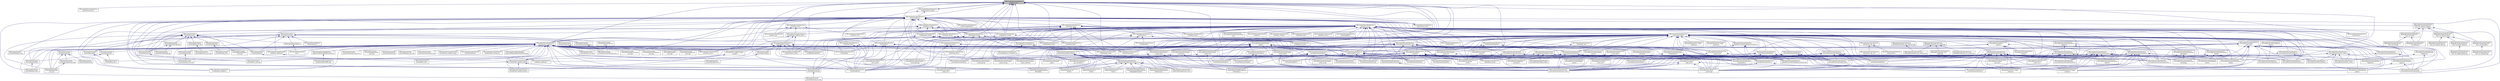 digraph "OMCompiler/SimulationRuntime/c/gc/omc_gc.h"
{
  edge [fontname="Helvetica",fontsize="10",labelfontname="Helvetica",labelfontsize="10"];
  node [fontname="Helvetica",fontsize="10",shape=record];
  Node17 [label="OMCompiler/SimulationRuntime\l/c/gc/omc_gc.h",height=0.2,width=0.4,color="black", fillcolor="grey75", style="filled", fontcolor="black"];
  Node17 -> Node18 [dir="back",color="midnightblue",fontsize="10",style="solid",fontname="Helvetica"];
  Node18 [label="OMCompiler/SimulationRuntime\l/c/gc/memory_pool.c",height=0.2,width=0.4,color="black", fillcolor="white", style="filled",URL="$d6/de0/memory__pool_8c.html"];
  Node17 -> Node19 [dir="back",color="midnightblue",fontsize="10",style="solid",fontname="Helvetica"];
  Node19 [label="OMCompiler/SimulationRuntime\l/c/gc/omc_gc.c",height=0.2,width=0.4,color="black", fillcolor="white", style="filled",URL="$db/d19/omc__gc_8c.html"];
  Node17 -> Node20 [dir="back",color="midnightblue",fontsize="10",style="solid",fontname="Helvetica"];
  Node20 [label="OMCompiler/SimulationRuntime\l/c/meta/meta_modelica.h",height=0.2,width=0.4,color="black", fillcolor="white", style="filled",URL="$d2/df1/meta__modelica_8h.html"];
  Node20 -> Node21 [dir="back",color="midnightblue",fontsize="10",style="solid",fontname="Helvetica"];
  Node21 [label="OMCompiler/Compiler\l/runtime/BackendDAEEXT\l_omc.cpp",height=0.2,width=0.4,color="black", fillcolor="white", style="filled",URL="$dd/dc8/_backend_d_a_e_e_x_t__omc_8cpp.html"];
  Node20 -> Node22 [dir="back",color="midnightblue",fontsize="10",style="solid",fontname="Helvetica"];
  Node22 [label="OMCompiler/Compiler\l/runtime/Corba_omc.cpp",height=0.2,width=0.4,color="black", fillcolor="white", style="filled",URL="$dc/d55/_corba__omc_8cpp.html"];
  Node20 -> Node23 [dir="back",color="midnightblue",fontsize="10",style="solid",fontname="Helvetica"];
  Node23 [label="OMCompiler/Compiler\l/runtime/corbaimpl_stub_omc.c",height=0.2,width=0.4,color="black", fillcolor="white", style="filled",URL="$d0/ddd/corbaimpl__stub__omc_8c.html"];
  Node20 -> Node24 [dir="back",color="midnightblue",fontsize="10",style="solid",fontname="Helvetica"];
  Node24 [label="OMCompiler/Compiler\l/runtime/Database_omc.c",height=0.2,width=0.4,color="black", fillcolor="white", style="filled",URL="$da/d2f/_database__omc_8c.html"];
  Node20 -> Node25 [dir="back",color="midnightblue",fontsize="10",style="solid",fontname="Helvetica"];
  Node25 [label="OMCompiler/Compiler\l/runtime/Dynload_omc.cpp",height=0.2,width=0.4,color="black", fillcolor="white", style="filled",URL="$df/d60/_dynload__omc_8cpp.html"];
  Node20 -> Node26 [dir="back",color="midnightblue",fontsize="10",style="solid",fontname="Helvetica"];
  Node26 [label="OMCompiler/Compiler\l/runtime/Error_omc.cpp",height=0.2,width=0.4,color="black", fillcolor="white", style="filled",URL="$d8/dd7/_error__omc_8cpp.html"];
  Node20 -> Node27 [dir="back",color="midnightblue",fontsize="10",style="solid",fontname="Helvetica"];
  Node27 [label="OMCompiler/Compiler\l/runtime/errorext.cpp",height=0.2,width=0.4,color="black", fillcolor="white", style="filled",URL="$dc/d1d/errorext_8cpp.html"];
  Node27 -> Node26 [dir="back",color="midnightblue",fontsize="10",style="solid",fontname="Helvetica"];
  Node20 -> Node28 [dir="back",color="midnightblue",fontsize="10",style="solid",fontname="Helvetica"];
  Node28 [label="OMCompiler/Compiler\l/runtime/FMI_omc.c",height=0.2,width=0.4,color="black", fillcolor="white", style="filled",URL="$df/d35/_f_m_i__omc_8c.html"];
  Node20 -> Node29 [dir="back",color="midnightblue",fontsize="10",style="solid",fontname="Helvetica"];
  Node29 [label="OMCompiler/Compiler\l/runtime/GraphStreamExt\l_omc.cpp",height=0.2,width=0.4,color="black", fillcolor="white", style="filled",URL="$d9/da1/_graph_stream_ext__omc_8cpp.html"];
  Node20 -> Node30 [dir="back",color="midnightblue",fontsize="10",style="solid",fontname="Helvetica"];
  Node30 [label="OMCompiler/Compiler\l/runtime/HpcOmBenchmarkExt\l_omc.cpp",height=0.2,width=0.4,color="black", fillcolor="white", style="filled",URL="$dd/d63/_hpc_om_benchmark_ext__omc_8cpp.html"];
  Node20 -> Node31 [dir="back",color="midnightblue",fontsize="10",style="solid",fontname="Helvetica"];
  Node31 [label="OMCompiler/Compiler\l/runtime/HpcOmSchedulerExt\l_omc.cpp",height=0.2,width=0.4,color="black", fillcolor="white", style="filled",URL="$d9/d42/_hpc_om_scheduler_ext__omc_8cpp.html"];
  Node20 -> Node32 [dir="back",color="midnightblue",fontsize="10",style="solid",fontname="Helvetica"];
  Node32 [label="OMCompiler/Compiler\l/runtime/IOStreamExt\l_omc.cpp",height=0.2,width=0.4,color="black", fillcolor="white", style="filled",URL="$df/dd9/_i_o_stream_ext__omc_8cpp.html"];
  Node20 -> Node33 [dir="back",color="midnightblue",fontsize="10",style="solid",fontname="Helvetica"];
  Node33 [label="OMCompiler/Compiler\l/runtime/Lapack_omc.cpp",height=0.2,width=0.4,color="black", fillcolor="white", style="filled",URL="$de/df1/_lapack__omc_8cpp.html"];
  Node20 -> Node34 [dir="back",color="midnightblue",fontsize="10",style="solid",fontname="Helvetica"];
  Node34 [label="OMCompiler/Compiler\l/runtime/lapackimpl.c",height=0.2,width=0.4,color="black", fillcolor="white", style="filled",URL="$d1/dbb/lapackimpl_8c.html"];
  Node34 -> Node33 [dir="back",color="midnightblue",fontsize="10",style="solid",fontname="Helvetica"];
  Node20 -> Node35 [dir="back",color="midnightblue",fontsize="10",style="solid",fontname="Helvetica"];
  Node35 [label="OMCompiler/Compiler\l/runtime/printimpl.h",height=0.2,width=0.4,color="black", fillcolor="white", style="filled",URL="$dd/d7f/printimpl_8h.html"];
  Node35 -> Node36 [dir="back",color="midnightblue",fontsize="10",style="solid",fontname="Helvetica"];
  Node36 [label="OMCompiler/Compiler\l/runtime/Print_omc.c",height=0.2,width=0.4,color="black", fillcolor="white", style="filled",URL="$d0/d5b/_print__omc_8c.html"];
  Node35 -> Node37 [dir="back",color="midnightblue",fontsize="10",style="solid",fontname="Helvetica"];
  Node37 [label="OMCompiler/Compiler\l/runtime/systemimpl.c",height=0.2,width=0.4,color="black", fillcolor="white", style="filled",URL="$d4/d45/systemimpl_8c.html"];
  Node37 -> Node38 [dir="back",color="midnightblue",fontsize="10",style="solid",fontname="Helvetica"];
  Node38 [label="OMCompiler/Compiler\l/runtime/System_omc.c",height=0.2,width=0.4,color="black", fillcolor="white", style="filled",URL="$df/ddc/_system__omc_8c.html"];
  Node20 -> Node36 [dir="back",color="midnightblue",fontsize="10",style="solid",fontname="Helvetica"];
  Node20 -> Node39 [dir="back",color="midnightblue",fontsize="10",style="solid",fontname="Helvetica"];
  Node39 [label="OMCompiler/Compiler\l/runtime/printimpl.c",height=0.2,width=0.4,color="black", fillcolor="white", style="filled",URL="$d0/dfd/printimpl_8c.html"];
  Node39 -> Node36 [dir="back",color="midnightblue",fontsize="10",style="solid",fontname="Helvetica"];
  Node20 -> Node40 [dir="back",color="midnightblue",fontsize="10",style="solid",fontname="Helvetica"];
  Node40 [label="OMCompiler/Compiler\l/runtime/ptolemyio_omc.cpp",height=0.2,width=0.4,color="black", fillcolor="white", style="filled",URL="$db/dab/ptolemyio__omc_8cpp.html"];
  Node20 -> Node41 [dir="back",color="midnightblue",fontsize="10",style="solid",fontname="Helvetica"];
  Node41 [label="OMCompiler/Compiler\l/runtime/serializer.cpp",height=0.2,width=0.4,color="black", fillcolor="white", style="filled",URL="$d7/d74/serializer_8cpp.html"];
  Node20 -> Node42 [dir="back",color="midnightblue",fontsize="10",style="solid",fontname="Helvetica"];
  Node42 [label="OMCompiler/Compiler\l/runtime/Settings_omc.cpp",height=0.2,width=0.4,color="black", fillcolor="white", style="filled",URL="$d5/d1e/_settings__omc_8cpp.html"];
  Node20 -> Node43 [dir="back",color="midnightblue",fontsize="10",style="solid",fontname="Helvetica"];
  Node43 [label="OMCompiler/Compiler\l/runtime/SimulationResults_omc.c",height=0.2,width=0.4,color="black", fillcolor="white", style="filled",URL="$dd/d3d/_simulation_results__omc_8c.html"];
  Node20 -> Node44 [dir="back",color="midnightblue",fontsize="10",style="solid",fontname="Helvetica"];
  Node44 [label="OMCompiler/Compiler\l/runtime/Socket_omc.c",height=0.2,width=0.4,color="black", fillcolor="white", style="filled",URL="$d0/da8/_socket__omc_8c.html"];
  Node20 -> Node38 [dir="back",color="midnightblue",fontsize="10",style="solid",fontname="Helvetica"];
  Node20 -> Node37 [dir="back",color="midnightblue",fontsize="10",style="solid",fontname="Helvetica"];
  Node20 -> Node45 [dir="back",color="midnightblue",fontsize="10",style="solid",fontname="Helvetica"];
  Node45 [label="OMCompiler/Compiler\l/runtime/systemimplmisc.cpp",height=0.2,width=0.4,color="black", fillcolor="white", style="filled",URL="$dd/d7f/systemimplmisc_8cpp.html"];
  Node20 -> Node46 [dir="back",color="midnightblue",fontsize="10",style="solid",fontname="Helvetica"];
  Node46 [label="OMCompiler/Compiler\l/runtime/TaskGraphResults\l_omc.cpp",height=0.2,width=0.4,color="black", fillcolor="white", style="filled",URL="$d3/d31/_task_graph_results__omc_8cpp.html"];
  Node20 -> Node47 [dir="back",color="midnightblue",fontsize="10",style="solid",fontname="Helvetica"];
  Node47 [label="OMCompiler/Compiler\l/runtime/unitparser.h",height=0.2,width=0.4,color="black", fillcolor="white", style="filled",URL="$d9/d64/unitparser_8h.html"];
  Node47 -> Node48 [dir="back",color="midnightblue",fontsize="10",style="solid",fontname="Helvetica"];
  Node48 [label="OMCompiler/Compiler\l/runtime/unitparser.cpp",height=0.2,width=0.4,color="black", fillcolor="white", style="filled",URL="$de/daf/unitparser_8cpp.html"];
  Node47 -> Node49 [dir="back",color="midnightblue",fontsize="10",style="solid",fontname="Helvetica"];
  Node49 [label="OMCompiler/Compiler\l/runtime/unitparserext.cpp",height=0.2,width=0.4,color="black", fillcolor="white", style="filled",URL="$d2/d1d/unitparserext_8cpp.html"];
  Node49 -> Node50 [dir="back",color="midnightblue",fontsize="10",style="solid",fontname="Helvetica"];
  Node50 [label="OMCompiler/Compiler\l/runtime/UnitParserExt\l_omc.cpp",height=0.2,width=0.4,color="black", fillcolor="white", style="filled",URL="$da/d88/_unit_parser_ext__omc_8cpp.html"];
  Node47 -> Node50 [dir="back",color="midnightblue",fontsize="10",style="solid",fontname="Helvetica"];
  Node20 -> Node50 [dir="back",color="midnightblue",fontsize="10",style="solid",fontname="Helvetica"];
  Node20 -> Node51 [dir="back",color="midnightblue",fontsize="10",style="solid",fontname="Helvetica"];
  Node51 [label="OMCompiler/Compiler\l/runtime/ZeroMQ_omc.c",height=0.2,width=0.4,color="black", fillcolor="white", style="filled",URL="$d0/d46/_zero_m_q__omc_8c.html"];
  Node20 -> Node52 [dir="back",color="midnightblue",fontsize="10",style="solid",fontname="Helvetica"];
  Node52 [label="OMCompiler/Parser/Parser\l_omc.c",height=0.2,width=0.4,color="black", fillcolor="white", style="filled",URL="$d8/def/_parser__omc_8c.html"];
  Node20 -> Node53 [dir="back",color="midnightblue",fontsize="10",style="solid",fontname="Helvetica"];
  Node53 [label="OMCompiler/SimulationRuntime\l/c/meta/meta_modelica.c",height=0.2,width=0.4,color="black", fillcolor="white", style="filled",URL="$de/df6/meta__modelica_8c.html"];
  Node20 -> Node54 [dir="back",color="midnightblue",fontsize="10",style="solid",fontname="Helvetica"];
  Node54 [label="OMCompiler/SimulationRuntime\l/c/meta/meta_modelica_builtin\l_boxptr.h",height=0.2,width=0.4,color="black", fillcolor="white", style="filled",URL="$d8/d77/meta__modelica__builtin__boxptr_8h.html"];
  Node54 -> Node55 [dir="back",color="midnightblue",fontsize="10",style="solid",fontname="Helvetica"];
  Node55 [label="OMCompiler/SimulationRuntime\l/c/meta/meta_modelica_builtin.h",height=0.2,width=0.4,color="black", fillcolor="white", style="filled",URL="$dd/d15/meta__modelica__builtin_8h.html"];
  Node55 -> Node56 [dir="back",color="midnightblue",fontsize="10",style="solid",fontname="Helvetica"];
  Node56 [label="OMCompiler/Compiler\l/runtime/Dynload.cpp",height=0.2,width=0.4,color="black", fillcolor="white", style="filled",URL="$d2/ddb/_dynload_8cpp.html"];
  Node56 -> Node25 [dir="back",color="midnightblue",fontsize="10",style="solid",fontname="Helvetica"];
  Node55 -> Node20 [dir="back",color="midnightblue",fontsize="10",style="solid",fontname="Helvetica"];
  Node55 -> Node53 [dir="back",color="midnightblue",fontsize="10",style="solid",fontname="Helvetica"];
  Node55 -> Node57 [dir="back",color="midnightblue",fontsize="10",style="solid",fontname="Helvetica"];
  Node57 [label="OMCompiler/SimulationRuntime\l/c/meta/meta_modelica_builtin.c",height=0.2,width=0.4,color="black", fillcolor="white", style="filled",URL="$d0/db3/meta__modelica__builtin_8c.html"];
  Node55 -> Node58 [dir="back",color="midnightblue",fontsize="10",style="solid",fontname="Helvetica"];
  Node58 [label="OMCompiler/SimulationRuntime\l/c/util/modelica.h",height=0.2,width=0.4,color="black", fillcolor="white", style="filled",URL="$d4/d91/util_2modelica_8h.html"];
  Node54 -> Node57 [dir="back",color="midnightblue",fontsize="10",style="solid",fontname="Helvetica"];
  Node20 -> Node57 [dir="back",color="midnightblue",fontsize="10",style="solid",fontname="Helvetica"];
  Node20 -> Node59 [dir="back",color="midnightblue",fontsize="10",style="solid",fontname="Helvetica"];
  Node59 [label="OMCompiler/SimulationRuntime\l/c/meta/meta_modelica_segv.c",height=0.2,width=0.4,color="black", fillcolor="white", style="filled",URL="$d6/d23/meta__modelica__segv_8c.html"];
  Node20 -> Node60 [dir="back",color="midnightblue",fontsize="10",style="solid",fontname="Helvetica"];
  Node60 [label="OMCompiler/SimulationRuntime\l/c/meta/realString.c",height=0.2,width=0.4,color="black", fillcolor="white", style="filled",URL="$df/db2/real_string_8c.html"];
  Node20 -> Node61 [dir="back",color="midnightblue",fontsize="10",style="solid",fontname="Helvetica"];
  Node61 [label="OMCompiler/SimulationRuntime\l/c/optimization/DataManagement\l/MoveData.c",height=0.2,width=0.4,color="black", fillcolor="white", style="filled",URL="$d7/d23/_move_data_8c.html"];
  Node20 -> Node62 [dir="back",color="midnightblue",fontsize="10",style="solid",fontname="Helvetica"];
  Node62 [label="OMCompiler/SimulationRuntime\l/c/simulation/results/simulation\l_result_ia.cpp",height=0.2,width=0.4,color="black", fillcolor="white", style="filled",URL="$d6/db0/simulation__result__ia_8cpp.html"];
  Node20 -> Node63 [dir="back",color="midnightblue",fontsize="10",style="solid",fontname="Helvetica"];
  Node63 [label="OMCompiler/SimulationRuntime\l/c/simulation/results/simulation\l_result_wall.cpp",height=0.2,width=0.4,color="black", fillcolor="white", style="filled",URL="$d9/dc9/simulation__result__wall_8cpp.html"];
  Node20 -> Node64 [dir="back",color="midnightblue",fontsize="10",style="solid",fontname="Helvetica"];
  Node64 [label="OMCompiler/SimulationRuntime\l/c/simulation/simulation\l_input_xml.c",height=0.2,width=0.4,color="black", fillcolor="white", style="filled",URL="$da/d0d/simulation__input__xml_8c.html"];
  Node20 -> Node65 [dir="back",color="midnightblue",fontsize="10",style="solid",fontname="Helvetica"];
  Node65 [label="OMCompiler/SimulationRuntime\l/c/simulation/simulation\l_omc_assert.c",height=0.2,width=0.4,color="black", fillcolor="white", style="filled",URL="$d4/d59/simulation__omc__assert_8c.html"];
  Node20 -> Node66 [dir="back",color="midnightblue",fontsize="10",style="solid",fontname="Helvetica"];
  Node66 [label="OMCompiler/SimulationRuntime\l/c/simulation/simulation\l_runtime.cpp",height=0.2,width=0.4,color="black", fillcolor="white", style="filled",URL="$d4/d09/simulation__runtime_8cpp.html"];
  Node20 -> Node67 [dir="back",color="midnightblue",fontsize="10",style="solid",fontname="Helvetica"];
  Node67 [label="OMCompiler/SimulationRuntime\l/c/simulation/solver/dassl.c",height=0.2,width=0.4,color="black", fillcolor="white", style="filled",URL="$df/ddf/dassl_8c.html"];
  Node20 -> Node68 [dir="back",color="midnightblue",fontsize="10",style="solid",fontname="Helvetica"];
  Node68 [label="OMCompiler/SimulationRuntime\l/c/simulation/solver/initialization\l/initialization.c",height=0.2,width=0.4,color="black", fillcolor="white", style="filled",URL="$da/dfc/initialization_8c.html"];
  Node20 -> Node69 [dir="back",color="midnightblue",fontsize="10",style="solid",fontname="Helvetica"];
  Node69 [label="OMCompiler/SimulationRuntime\l/c/simulation/solver/model_help.c",height=0.2,width=0.4,color="black", fillcolor="white", style="filled",URL="$d6/dd5/model__help_8c.html"];
  Node20 -> Node70 [dir="back",color="midnightblue",fontsize="10",style="solid",fontname="Helvetica"];
  Node70 [label="OMCompiler/SimulationRuntime\l/c/simulation/solver/nonlinearSolver\lHomotopy.c",height=0.2,width=0.4,color="black", fillcolor="white", style="filled",URL="$d5/df2/nonlinear_solver_homotopy_8c.html"];
  Node20 -> Node71 [dir="back",color="midnightblue",fontsize="10",style="solid",fontname="Helvetica"];
  Node71 [label="OMCompiler/SimulationRuntime\l/c/simulation/solver/nonlinearSolver\lHybrd.c",height=0.2,width=0.4,color="black", fillcolor="white", style="filled",URL="$d1/db2/nonlinear_solver_hybrd_8c.html"];
  Node20 -> Node72 [dir="back",color="midnightblue",fontsize="10",style="solid",fontname="Helvetica"];
  Node72 [label="OMCompiler/SimulationRuntime\l/c/simulation/solver/nonlinearSystem.c",height=0.2,width=0.4,color="black", fillcolor="white", style="filled",URL="$d7/dd6/nonlinear_system_8c.html"];
  Node20 -> Node73 [dir="back",color="midnightblue",fontsize="10",style="solid",fontname="Helvetica"];
  Node73 [label="OMCompiler/SimulationRuntime\l/c/simulation/solver/perform\l_simulation.c",height=0.2,width=0.4,color="black", fillcolor="white", style="filled",URL="$d1/dc1/perform__simulation_8c.html"];
  Node20 -> Node74 [dir="back",color="midnightblue",fontsize="10",style="solid",fontname="Helvetica"];
  Node74 [label="OMCompiler/SimulationRuntime\l/c/simulation/solver/solver_main.c",height=0.2,width=0.4,color="black", fillcolor="white", style="filled",URL="$d3/def/solver__main_8c.html"];
  Node20 -> Node75 [dir="back",color="midnightblue",fontsize="10",style="solid",fontname="Helvetica"];
  Node75 [label="OMCompiler/SimulationRuntime\l/c/util/integer_array.c",height=0.2,width=0.4,color="black", fillcolor="white", style="filled",URL="$d7/d5d/integer__array_8c.html"];
  Node20 -> Node76 [dir="back",color="midnightblue",fontsize="10",style="solid",fontname="Helvetica"];
  Node76 [label="OMCompiler/SimulationRuntime\l/c/util/java_interface.h",height=0.2,width=0.4,color="black", fillcolor="white", style="filled",URL="$d7/d1e/java__interface_8h.html"];
  Node76 -> Node77 [dir="back",color="midnightblue",fontsize="10",style="solid",fontname="Helvetica"];
  Node77 [label="OMCompiler/SimulationRuntime\l/c/util/java_interface.c",height=0.2,width=0.4,color="black", fillcolor="white", style="filled",URL="$dc/db3/java__interface_8c.html"];
  Node20 -> Node58 [dir="back",color="midnightblue",fontsize="10",style="solid",fontname="Helvetica"];
  Node20 -> Node78 [dir="back",color="midnightblue",fontsize="10",style="solid",fontname="Helvetica"];
  Node78 [label="OMCompiler/SimulationRuntime\l/c/util/modelica_string_lit.c",height=0.2,width=0.4,color="black", fillcolor="white", style="filled",URL="$d7/d7f/modelica__string__lit_8c.html"];
  Node20 -> Node79 [dir="back",color="midnightblue",fontsize="10",style="solid",fontname="Helvetica"];
  Node79 [label="OMCompiler/SimulationRuntime\l/c/util/omc_error.c",height=0.2,width=0.4,color="black", fillcolor="white", style="filled",URL="$d8/d3d/omc__error_8c.html"];
  Node20 -> Node80 [dir="back",color="midnightblue",fontsize="10",style="solid",fontname="Helvetica"];
  Node80 [label="OMCompiler/SimulationRuntime\l/c/util/read_write.c",height=0.2,width=0.4,color="black", fillcolor="white", style="filled",URL="$dd/de9/read__write_8c.html"];
  Node20 -> Node81 [dir="back",color="midnightblue",fontsize="10",style="solid",fontname="Helvetica"];
  Node81 [label="OMCompiler/SimulationRuntime\l/c/util/utility.c",height=0.2,width=0.4,color="black", fillcolor="white", style="filled",URL="$d0/d41/utility_8c.html"];
  Node20 -> Node82 [dir="back",color="midnightblue",fontsize="10",style="solid",fontname="Helvetica"];
  Node82 [label="OMCompiler/SimulationRuntime\l/cpp/Core/ReduceDAE/com/OMCTest.cpp",height=0.2,width=0.4,color="black", fillcolor="white", style="filled",URL="$da/df1/_core_2_reduce_d_a_e_2com_2_o_m_c_test_8cpp.html"];
  Node20 -> Node83 [dir="back",color="midnightblue",fontsize="10",style="solid",fontname="Helvetica"];
  Node83 [label="OMCompiler/SimulationRuntime\l/cpp/omcCAPI/include/OMCFunctions.h",height=0.2,width=0.4,color="black", fillcolor="white", style="filled",URL="$da/dc4/_o_m_c_functions_8h.html"];
  Node83 -> Node84 [dir="back",color="midnightblue",fontsize="10",style="solid",fontname="Helvetica"];
  Node84 [label="OMCompiler/SimulationRuntime\l/cpp/omcCAPI/src/OMC.cpp",height=0.2,width=0.4,color="black", fillcolor="white", style="filled",URL="$d2/d87/_o_m_c_8cpp.html"];
  Node17 -> Node85 [dir="back",color="midnightblue",fontsize="10",style="solid",fontname="Helvetica"];
  Node85 [label="OMCompiler/SimulationRuntime\l/c/openmodelica_types.h",height=0.2,width=0.4,color="black", fillcolor="white", style="filled",URL="$d4/d7f/openmodelica__types_8h.html"];
  Node85 -> Node17 [dir="back",color="midnightblue",fontsize="10",style="solid",fontname="Helvetica"];
  Node85 -> Node86 [dir="back",color="midnightblue",fontsize="10",style="solid",fontname="Helvetica"];
  Node86 [label="OMCompiler/SimulationRuntime\l/c/openmodelica.h",height=0.2,width=0.4,color="black", fillcolor="white", style="filled",URL="$d6/dae/openmodelica_8h.html"];
  Node86 -> Node87 [dir="back",color="midnightblue",fontsize="10",style="solid",fontname="Helvetica"];
  Node87 [label="OMCompiler/Compiler\l/runtime/errorext.h",height=0.2,width=0.4,color="black", fillcolor="white", style="filled",URL="$d6/d33/errorext_8h.html"];
  Node87 -> Node21 [dir="back",color="midnightblue",fontsize="10",style="solid",fontname="Helvetica"];
  Node87 -> Node56 [dir="back",color="midnightblue",fontsize="10",style="solid",fontname="Helvetica"];
  Node87 -> Node27 [dir="back",color="midnightblue",fontsize="10",style="solid",fontname="Helvetica"];
  Node87 -> Node88 [dir="back",color="midnightblue",fontsize="10",style="solid",fontname="Helvetica"];
  Node88 [label="OMCompiler/Compiler\l/runtime/ErrorMessage.hpp",height=0.2,width=0.4,color="black", fillcolor="white", style="filled",URL="$d4/dfe/_error_message_8hpp.html"];
  Node88 -> Node27 [dir="back",color="midnightblue",fontsize="10",style="solid",fontname="Helvetica"];
  Node88 -> Node89 [dir="back",color="midnightblue",fontsize="10",style="solid",fontname="Helvetica"];
  Node89 [label="OMCompiler/Compiler\l/runtime/ErrorMessage.cpp",height=0.2,width=0.4,color="black", fillcolor="white", style="filled",URL="$df/d52/_error_message_8cpp.html"];
  Node87 -> Node90 [dir="back",color="midnightblue",fontsize="10",style="solid",fontname="Helvetica"];
  Node90 [label="OMCompiler/Compiler\l/runtime/FMIImpl.c",height=0.2,width=0.4,color="black", fillcolor="white", style="filled",URL="$df/d24/_f_m_i_impl_8c.html"];
  Node90 -> Node28 [dir="back",color="midnightblue",fontsize="10",style="solid",fontname="Helvetica"];
  Node87 -> Node34 [dir="back",color="midnightblue",fontsize="10",style="solid",fontname="Helvetica"];
  Node87 -> Node39 [dir="back",color="midnightblue",fontsize="10",style="solid",fontname="Helvetica"];
  Node87 -> Node91 [dir="back",color="midnightblue",fontsize="10",style="solid",fontname="Helvetica"];
  Node91 [label="OMCompiler/Compiler\l/runtime/ptolemyio.cpp",height=0.2,width=0.4,color="black", fillcolor="white", style="filled",URL="$db/dd2/ptolemyio_8cpp.html"];
  Node91 -> Node40 [dir="back",color="midnightblue",fontsize="10",style="solid",fontname="Helvetica"];
  Node87 -> Node92 [dir="back",color="midnightblue",fontsize="10",style="solid",fontname="Helvetica"];
  Node92 [label="OMCompiler/Compiler\l/runtime/SimulationResults.c",height=0.2,width=0.4,color="black", fillcolor="white", style="filled",URL="$d8/d88/_simulation_results_8c.html"];
  Node92 -> Node43 [dir="back",color="midnightblue",fontsize="10",style="solid",fontname="Helvetica"];
  Node87 -> Node93 [dir="back",color="midnightblue",fontsize="10",style="solid",fontname="Helvetica"];
  Node93 [label="OMCompiler/Compiler\l/runtime/socketimpl.c",height=0.2,width=0.4,color="black", fillcolor="white", style="filled",URL="$dc/d16/socketimpl_8c.html"];
  Node93 -> Node44 [dir="back",color="midnightblue",fontsize="10",style="solid",fontname="Helvetica"];
  Node87 -> Node37 [dir="back",color="midnightblue",fontsize="10",style="solid",fontname="Helvetica"];
  Node87 -> Node50 [dir="back",color="midnightblue",fontsize="10",style="solid",fontname="Helvetica"];
  Node87 -> Node94 [dir="back",color="midnightblue",fontsize="10",style="solid",fontname="Helvetica"];
  Node94 [label="OMCompiler/Parser/parse.c",height=0.2,width=0.4,color="black", fillcolor="white", style="filled",URL="$d9/db9/_parser_2parse_8c.html"];
  Node94 -> Node52 [dir="back",color="midnightblue",fontsize="10",style="solid",fontname="Helvetica"];
  Node86 -> Node95 [dir="back",color="midnightblue",fontsize="10",style="solid",fontname="Helvetica"];
  Node95 [label="OMCompiler/Compiler\l/runtime/systemimpl.h",height=0.2,width=0.4,color="black", fillcolor="white", style="filled",URL="$db/d35/systemimpl_8h.html"];
  Node95 -> Node96 [dir="back",color="midnightblue",fontsize="10",style="solid",fontname="Helvetica"];
  Node96 [label="OMCompiler/Compiler\l/runtime/corbaimpl.cpp",height=0.2,width=0.4,color="black", fillcolor="white", style="filled",URL="$d4/dfe/corbaimpl_8cpp.html"];
  Node96 -> Node22 [dir="back",color="midnightblue",fontsize="10",style="solid",fontname="Helvetica"];
  Node95 -> Node56 [dir="back",color="midnightblue",fontsize="10",style="solid",fontname="Helvetica"];
  Node95 -> Node90 [dir="back",color="midnightblue",fontsize="10",style="solid",fontname="Helvetica"];
  Node95 -> Node39 [dir="back",color="midnightblue",fontsize="10",style="solid",fontname="Helvetica"];
  Node95 -> Node92 [dir="back",color="midnightblue",fontsize="10",style="solid",fontname="Helvetica"];
  Node95 -> Node97 [dir="back",color="midnightblue",fontsize="10",style="solid",fontname="Helvetica"];
  Node97 [label="OMCompiler/Compiler\l/runtime/SimulationResults\lCmp.c",height=0.2,width=0.4,color="black", fillcolor="white", style="filled",URL="$d7/dc1/_simulation_results_cmp_8c.html"];
  Node97 -> Node43 [dir="back",color="midnightblue",fontsize="10",style="solid",fontname="Helvetica"];
  Node95 -> Node37 [dir="back",color="midnightblue",fontsize="10",style="solid",fontname="Helvetica"];
  Node95 -> Node50 [dir="back",color="midnightblue",fontsize="10",style="solid",fontname="Helvetica"];
  Node95 -> Node98 [dir="back",color="midnightblue",fontsize="10",style="solid",fontname="Helvetica"];
  Node98 [label="OMCompiler/Parser/Modelica\lParserCommon.h",height=0.2,width=0.4,color="black", fillcolor="white", style="filled",URL="$d4/d33/_modelica_parser_common_8h.html"];
  Node95 -> Node94 [dir="back",color="midnightblue",fontsize="10",style="solid",fontname="Helvetica"];
  Node86 -> Node24 [dir="back",color="midnightblue",fontsize="10",style="solid",fontname="Helvetica"];
  Node86 -> Node56 [dir="back",color="midnightblue",fontsize="10",style="solid",fontname="Helvetica"];
  Node86 -> Node25 [dir="back",color="midnightblue",fontsize="10",style="solid",fontname="Helvetica"];
  Node86 -> Node26 [dir="back",color="midnightblue",fontsize="10",style="solid",fontname="Helvetica"];
  Node86 -> Node27 [dir="back",color="midnightblue",fontsize="10",style="solid",fontname="Helvetica"];
  Node86 -> Node30 [dir="back",color="midnightblue",fontsize="10",style="solid",fontname="Helvetica"];
  Node86 -> Node31 [dir="back",color="midnightblue",fontsize="10",style="solid",fontname="Helvetica"];
  Node86 -> Node32 [dir="back",color="midnightblue",fontsize="10",style="solid",fontname="Helvetica"];
  Node86 -> Node33 [dir="back",color="midnightblue",fontsize="10",style="solid",fontname="Helvetica"];
  Node86 -> Node38 [dir="back",color="midnightblue",fontsize="10",style="solid",fontname="Helvetica"];
  Node86 -> Node46 [dir="back",color="midnightblue",fontsize="10",style="solid",fontname="Helvetica"];
  Node86 -> Node99 [dir="back",color="midnightblue",fontsize="10",style="solid",fontname="Helvetica"];
  Node99 [label="OMCompiler/SimulationRuntime\l/c/gc/memory_pool.h",height=0.2,width=0.4,color="black", fillcolor="white", style="filled",URL="$de/d5c/memory__pool_8h.html"];
  Node99 -> Node17 [dir="back",color="midnightblue",fontsize="10",style="solid",fontname="Helvetica"];
  Node86 -> Node100 [dir="back",color="midnightblue",fontsize="10",style="solid",fontname="Helvetica"];
  Node100 [label="OMCompiler/SimulationRuntime\l/c/math-support/pivot.c",height=0.2,width=0.4,color="black", fillcolor="white", style="filled",URL="$d8/ddb/pivot_8c.html"];
  Node86 -> Node53 [dir="back",color="midnightblue",fontsize="10",style="solid",fontname="Helvetica"];
  Node86 -> Node20 [dir="back",color="midnightblue",fontsize="10",style="solid",fontname="Helvetica"];
  Node86 -> Node55 [dir="back",color="midnightblue",fontsize="10",style="solid",fontname="Helvetica"];
  Node86 -> Node101 [dir="back",color="midnightblue",fontsize="10",style="solid",fontname="Helvetica"];
  Node101 [label="OMCompiler/SimulationRuntime\l/c/simulation_data.h",height=0.2,width=0.4,color="black", fillcolor="white", style="filled",URL="$df/d7f/simulation__data_8h.html"];
  Node101 -> Node102 [dir="back",color="midnightblue",fontsize="10",style="solid",fontname="Helvetica"];
  Node102 [label="OMCompiler/SimulationRuntime\l/c/dataReconciliation/dataReconciliation.cpp",height=0.2,width=0.4,color="black", fillcolor="white", style="filled",URL="$de/ddc/data_reconciliation_8cpp.html"];
  Node101 -> Node103 [dir="back",color="midnightblue",fontsize="10",style="solid",fontname="Helvetica"];
  Node103 [label="OMCompiler/SimulationRuntime\l/c/dataReconciliation/dataReconciliation.h",height=0.2,width=0.4,color="black", fillcolor="white", style="filled",URL="$de/d53/data_reconciliation_8h.html"];
  Node103 -> Node102 [dir="back",color="midnightblue",fontsize="10",style="solid",fontname="Helvetica"];
  Node103 -> Node104 [dir="back",color="midnightblue",fontsize="10",style="solid",fontname="Helvetica"];
  Node104 [label="OMCompiler/SimulationRuntime\l/c/simulation/simulation\l_runtime.h",height=0.2,width=0.4,color="black", fillcolor="white", style="filled",URL="$d2/d86/simulation__runtime_8h.html"];
  Node104 -> Node105 [dir="back",color="midnightblue",fontsize="10",style="solid",fontname="Helvetica"];
  Node105 [label="OMCompiler/SimulationRuntime\l/c/simulation/modelinfo.c",height=0.2,width=0.4,color="black", fillcolor="white", style="filled",URL="$d0/d3a/modelinfo_8c.html"];
  Node104 -> Node106 [dir="back",color="midnightblue",fontsize="10",style="solid",fontname="Helvetica"];
  Node106 [label="OMCompiler/SimulationRuntime\l/c/simulation/options.c",height=0.2,width=0.4,color="black", fillcolor="white", style="filled",URL="$db/dc1/_simulation_runtime_2c_2simulation_2options_8c.html"];
  Node104 -> Node62 [dir="back",color="midnightblue",fontsize="10",style="solid",fontname="Helvetica"];
  Node104 -> Node107 [dir="back",color="midnightblue",fontsize="10",style="solid",fontname="Helvetica"];
  Node107 [label="OMCompiler/SimulationRuntime\l/c/simulation/simulation\l_info_json.c",height=0.2,width=0.4,color="black", fillcolor="white", style="filled",URL="$dc/d9f/simulation__info__json_8c.html"];
  Node104 -> Node108 [dir="back",color="midnightblue",fontsize="10",style="solid",fontname="Helvetica"];
  Node108 [label="OMCompiler/SimulationRuntime\l/c/simulation/simulation\l_input_xml.h",height=0.2,width=0.4,color="black", fillcolor="white", style="filled",URL="$d5/d20/simulation__input__xml_8h.html"];
  Node108 -> Node64 [dir="back",color="midnightblue",fontsize="10",style="solid",fontname="Helvetica"];
  Node108 -> Node66 [dir="back",color="midnightblue",fontsize="10",style="solid",fontname="Helvetica"];
  Node108 -> Node74 [dir="back",color="midnightblue",fontsize="10",style="solid",fontname="Helvetica"];
  Node108 -> Node109 [dir="back",color="midnightblue",fontsize="10",style="solid",fontname="Helvetica"];
  Node109 [label="OMCompiler/SimulationRuntime\l/fmi/export/fmi1/fmu1_model\l_interface.c",height=0.2,width=0.4,color="black", fillcolor="white", style="filled",URL="$d4/df0/fmu1__model__interface_8c.html"];
  Node108 -> Node110 [dir="back",color="midnightblue",fontsize="10",style="solid",fontname="Helvetica"];
  Node110 [label="OMCompiler/SimulationRuntime\l/fmi/export/fmi2/fmu2_model\l_interface.c",height=0.2,width=0.4,color="black", fillcolor="white", style="filled",URL="$d4/d10/fmu2__model__interface_8c.html"];
  Node104 -> Node64 [dir="back",color="midnightblue",fontsize="10",style="solid",fontname="Helvetica"];
  Node104 -> Node65 [dir="back",color="midnightblue",fontsize="10",style="solid",fontname="Helvetica"];
  Node104 -> Node66 [dir="back",color="midnightblue",fontsize="10",style="solid",fontname="Helvetica"];
  Node104 -> Node67 [dir="back",color="midnightblue",fontsize="10",style="solid",fontname="Helvetica"];
  Node104 -> Node111 [dir="back",color="midnightblue",fontsize="10",style="solid",fontname="Helvetica"];
  Node111 [label="OMCompiler/SimulationRuntime\l/c/simulation/solver/dopri45.c",height=0.2,width=0.4,color="black", fillcolor="white", style="filled",URL="$d0/d8d/dopri45_8c.html"];
  Node104 -> Node112 [dir="back",color="midnightblue",fontsize="10",style="solid",fontname="Helvetica"];
  Node112 [label="OMCompiler/SimulationRuntime\l/c/simulation/solver/events.c",height=0.2,width=0.4,color="black", fillcolor="white", style="filled",URL="$de/deb/events_8c.html"];
  Node104 -> Node113 [dir="back",color="midnightblue",fontsize="10",style="solid",fontname="Helvetica"];
  Node113 [label="OMCompiler/SimulationRuntime\l/c/simulation/solver/external\l_input.c",height=0.2,width=0.4,color="black", fillcolor="white", style="filled",URL="$d9/d48/external__input_8c.html"];
  Node104 -> Node114 [dir="back",color="midnightblue",fontsize="10",style="solid",fontname="Helvetica"];
  Node114 [label="OMCompiler/SimulationRuntime\l/c/simulation/solver/ida\l_solver.c",height=0.2,width=0.4,color="black", fillcolor="white", style="filled",URL="$d0/d46/ida__solver_8c.html"];
  Node104 -> Node72 [dir="back",color="midnightblue",fontsize="10",style="solid",fontname="Helvetica"];
  Node104 -> Node115 [dir="back",color="midnightblue",fontsize="10",style="solid",fontname="Helvetica"];
  Node115 [label="OMCompiler/SimulationRuntime\l/c/simulation/solver/perform\l_qss_simulation.c",height=0.2,width=0.4,color="black", fillcolor="white", style="filled",URL="$d5/d1f/perform__qss__simulation_8c.html"];
  Node104 -> Node73 [dir="back",color="midnightblue",fontsize="10",style="solid",fontname="Helvetica"];
  Node104 -> Node74 [dir="back",color="midnightblue",fontsize="10",style="solid",fontname="Helvetica"];
  Node104 -> Node116 [dir="back",color="midnightblue",fontsize="10",style="solid",fontname="Helvetica"];
  Node116 [label="OMCompiler/SimulationRuntime\l/opc/da/opc_da.cpp",height=0.2,width=0.4,color="black", fillcolor="white", style="filled",URL="$da/dda/opc__da_8cpp.html"];
  Node103 -> Node66 [dir="back",color="midnightblue",fontsize="10",style="solid",fontname="Helvetica"];
  Node101 -> Node117 [dir="back",color="midnightblue",fontsize="10",style="solid",fontname="Helvetica"];
  Node117 [label="OMCompiler/SimulationRuntime\l/c/linearization/linearize.cpp",height=0.2,width=0.4,color="black", fillcolor="white", style="filled",URL="$d5/d67/linearize_8cpp.html"];
  Node101 -> Node118 [dir="back",color="midnightblue",fontsize="10",style="solid",fontname="Helvetica"];
  Node118 [label="OMCompiler/SimulationRuntime\l/c/linearization/linearize.h",height=0.2,width=0.4,color="black", fillcolor="white", style="filled",URL="$db/de3/linearize_8h.html"];
  Node118 -> Node117 [dir="back",color="midnightblue",fontsize="10",style="solid",fontname="Helvetica"];
  Node118 -> Node104 [dir="back",color="midnightblue",fontsize="10",style="solid",fontname="Helvetica"];
  Node118 -> Node66 [dir="back",color="midnightblue",fontsize="10",style="solid",fontname="Helvetica"];
  Node101 -> Node119 [dir="back",color="midnightblue",fontsize="10",style="solid",fontname="Helvetica"];
  Node119 [label="OMCompiler/SimulationRuntime\l/c/openmodelica_func.h",height=0.2,width=0.4,color="black", fillcolor="white", style="filled",URL="$d9/dbe/openmodelica__func_8h.html"];
  Node119 -> Node102 [dir="back",color="midnightblue",fontsize="10",style="solid",fontname="Helvetica"];
  Node119 -> Node117 [dir="back",color="midnightblue",fontsize="10",style="solid",fontname="Helvetica"];
  Node119 -> Node101 [dir="back",color="midnightblue",fontsize="10",style="solid",fontname="Helvetica"];
  Node119 -> Node66 [dir="back",color="midnightblue",fontsize="10",style="solid",fontname="Helvetica"];
  Node119 -> Node67 [dir="back",color="midnightblue",fontsize="10",style="solid",fontname="Helvetica"];
  Node119 -> Node112 [dir="back",color="midnightblue",fontsize="10",style="solid",fontname="Helvetica"];
  Node119 -> Node113 [dir="back",color="midnightblue",fontsize="10",style="solid",fontname="Helvetica"];
  Node119 -> Node114 [dir="back",color="midnightblue",fontsize="10",style="solid",fontname="Helvetica"];
  Node119 -> Node68 [dir="back",color="midnightblue",fontsize="10",style="solid",fontname="Helvetica"];
  Node119 -> Node69 [dir="back",color="midnightblue",fontsize="10",style="solid",fontname="Helvetica"];
  Node119 -> Node115 [dir="back",color="midnightblue",fontsize="10",style="solid",fontname="Helvetica"];
  Node119 -> Node73 [dir="back",color="midnightblue",fontsize="10",style="solid",fontname="Helvetica"];
  Node119 -> Node74 [dir="back",color="midnightblue",fontsize="10",style="solid",fontname="Helvetica"];
  Node101 -> Node120 [dir="back",color="midnightblue",fontsize="10",style="solid",fontname="Helvetica"];
  Node120 [label="OMCompiler/SimulationRuntime\l/c/optimization/OptimizerData.h",height=0.2,width=0.4,color="black", fillcolor="white", style="filled",URL="$db/d2d/_optimizer_data_8h.html"];
  Node120 -> Node121 [dir="back",color="midnightblue",fontsize="10",style="solid",fontname="Helvetica"];
  Node121 [label="OMCompiler/SimulationRuntime\l/c/optimization/DataManagement\l/DebugeOptimization.c",height=0.2,width=0.4,color="black", fillcolor="white", style="filled",URL="$df/dbb/_debuge_optimization_8c.html"];
  Node120 -> Node122 [dir="back",color="midnightblue",fontsize="10",style="solid",fontname="Helvetica"];
  Node122 [label="OMCompiler/SimulationRuntime\l/c/optimization/OptimizerLocalFunction.h",height=0.2,width=0.4,color="black", fillcolor="white", style="filled",URL="$db/d24/_optimizer_local_function_8h.html"];
  Node122 -> Node121 [dir="back",color="midnightblue",fontsize="10",style="solid",fontname="Helvetica"];
  Node122 -> Node123 [dir="back",color="midnightblue",fontsize="10",style="solid",fontname="Helvetica"];
  Node123 [label="OMCompiler/SimulationRuntime\l/c/optimization/DataManagement\l/DerStructure.c",height=0.2,width=0.4,color="black", fillcolor="white", style="filled",URL="$d5/d21/_der_structure_8c.html"];
  Node122 -> Node124 [dir="back",color="midnightblue",fontsize="10",style="solid",fontname="Helvetica"];
  Node124 [label="OMCompiler/SimulationRuntime\l/c/optimization/DataManagement\l/InitialGuess.c",height=0.2,width=0.4,color="black", fillcolor="white", style="filled",URL="$de/ddc/_initial_guess_8c.html"];
  Node122 -> Node61 [dir="back",color="midnightblue",fontsize="10",style="solid",fontname="Helvetica"];
  Node122 -> Node125 [dir="back",color="midnightblue",fontsize="10",style="solid",fontname="Helvetica"];
  Node125 [label="OMCompiler/SimulationRuntime\l/c/optimization/eval_all\l/EvalF.c",height=0.2,width=0.4,color="black", fillcolor="white", style="filled",URL="$d7/d1b/_eval_f_8c.html"];
  Node122 -> Node126 [dir="back",color="midnightblue",fontsize="10",style="solid",fontname="Helvetica"];
  Node126 [label="OMCompiler/SimulationRuntime\l/c/optimization/eval_all\l/EvalG.c",height=0.2,width=0.4,color="black", fillcolor="white", style="filled",URL="$d1/d51/_eval_g_8c.html"];
  Node122 -> Node127 [dir="back",color="midnightblue",fontsize="10",style="solid",fontname="Helvetica"];
  Node127 [label="OMCompiler/SimulationRuntime\l/c/optimization/eval_all\l/EvalL.c",height=0.2,width=0.4,color="black", fillcolor="white", style="filled",URL="$d1/d11/_eval_l_8c.html"];
  Node122 -> Node128 [dir="back",color="midnightblue",fontsize="10",style="solid",fontname="Helvetica"];
  Node128 [label="OMCompiler/SimulationRuntime\l/c/optimization/optimizer_main.c",height=0.2,width=0.4,color="black", fillcolor="white", style="filled",URL="$d4/d93/optimizer__main_8c.html"];
  Node120 -> Node123 [dir="back",color="midnightblue",fontsize="10",style="solid",fontname="Helvetica"];
  Node120 -> Node124 [dir="back",color="midnightblue",fontsize="10",style="solid",fontname="Helvetica"];
  Node120 -> Node61 [dir="back",color="midnightblue",fontsize="10",style="solid",fontname="Helvetica"];
  Node120 -> Node125 [dir="back",color="midnightblue",fontsize="10",style="solid",fontname="Helvetica"];
  Node120 -> Node126 [dir="back",color="midnightblue",fontsize="10",style="solid",fontname="Helvetica"];
  Node120 -> Node127 [dir="back",color="midnightblue",fontsize="10",style="solid",fontname="Helvetica"];
  Node120 -> Node128 [dir="back",color="midnightblue",fontsize="10",style="solid",fontname="Helvetica"];
  Node101 -> Node129 [dir="back",color="midnightblue",fontsize="10",style="solid",fontname="Helvetica"];
  Node129 [label="OMCompiler/SimulationRuntime\l/c/simulation/solver/solver_main.h",height=0.2,width=0.4,color="black", fillcolor="white", style="filled",URL="$d2/de2/solver__main_8h.html"];
  Node129 -> Node120 [dir="back",color="midnightblue",fontsize="10",style="solid",fontname="Helvetica"];
  Node129 -> Node130 [dir="back",color="midnightblue",fontsize="10",style="solid",fontname="Helvetica"];
  Node130 [label="OMCompiler/SimulationRuntime\l/c/optimization/OptimizerInterface.h",height=0.2,width=0.4,color="black", fillcolor="white", style="filled",URL="$d4/d82/_optimizer_interface_8h.html"];
  Node130 -> Node74 [dir="back",color="midnightblue",fontsize="10",style="solid",fontname="Helvetica"];
  Node129 -> Node66 [dir="back",color="midnightblue",fontsize="10",style="solid",fontname="Helvetica"];
  Node129 -> Node67 [dir="back",color="midnightblue",fontsize="10",style="solid",fontname="Helvetica"];
  Node129 -> Node131 [dir="back",color="midnightblue",fontsize="10",style="solid",fontname="Helvetica"];
  Node131 [label="OMCompiler/SimulationRuntime\l/c/simulation/solver/dassl.h",height=0.2,width=0.4,color="black", fillcolor="white", style="filled",URL="$d1/d93/simulation_2solver_2dassl_8h.html"];
  Node131 -> Node124 [dir="back",color="midnightblue",fontsize="10",style="solid",fontname="Helvetica"];
  Node131 -> Node67 [dir="back",color="midnightblue",fontsize="10",style="solid",fontname="Helvetica"];
  Node131 -> Node114 [dir="back",color="midnightblue",fontsize="10",style="solid",fontname="Helvetica"];
  Node131 -> Node73 [dir="back",color="midnightblue",fontsize="10",style="solid",fontname="Helvetica"];
  Node131 -> Node74 [dir="back",color="midnightblue",fontsize="10",style="solid",fontname="Helvetica"];
  Node129 -> Node112 [dir="back",color="midnightblue",fontsize="10",style="solid",fontname="Helvetica"];
  Node129 -> Node132 [dir="back",color="midnightblue",fontsize="10",style="solid",fontname="Helvetica"];
  Node132 [label="OMCompiler/SimulationRuntime\l/c/simulation/solver/events.h",height=0.2,width=0.4,color="black", fillcolor="white", style="filled",URL="$db/dd2/events_8h.html"];
  Node132 -> Node66 [dir="back",color="midnightblue",fontsize="10",style="solid",fontname="Helvetica"];
  Node132 -> Node112 [dir="back",color="midnightblue",fontsize="10",style="solid",fontname="Helvetica"];
  Node132 -> Node68 [dir="back",color="midnightblue",fontsize="10",style="solid",fontname="Helvetica"];
  Node132 -> Node73 [dir="back",color="midnightblue",fontsize="10",style="solid",fontname="Helvetica"];
  Node132 -> Node74 [dir="back",color="midnightblue",fontsize="10",style="solid",fontname="Helvetica"];
  Node129 -> Node113 [dir="back",color="midnightblue",fontsize="10",style="solid",fontname="Helvetica"];
  Node129 -> Node114 [dir="back",color="midnightblue",fontsize="10",style="solid",fontname="Helvetica"];
  Node129 -> Node133 [dir="back",color="midnightblue",fontsize="10",style="solid",fontname="Helvetica"];
  Node133 [label="OMCompiler/SimulationRuntime\l/c/simulation/solver/ida\l_solver.h",height=0.2,width=0.4,color="black", fillcolor="white", style="filled",URL="$db/def/ida__solver_8h.html"];
  Node133 -> Node114 [dir="back",color="midnightblue",fontsize="10",style="solid",fontname="Helvetica"];
  Node133 -> Node74 [dir="back",color="midnightblue",fontsize="10",style="solid",fontname="Helvetica"];
  Node129 -> Node134 [dir="back",color="midnightblue",fontsize="10",style="solid",fontname="Helvetica"];
  Node134 [label="OMCompiler/SimulationRuntime\l/c/simulation/solver/irksco.h",height=0.2,width=0.4,color="black", fillcolor="white", style="filled",URL="$d9/db1/irksco_8h.html"];
  Node134 -> Node135 [dir="back",color="midnightblue",fontsize="10",style="solid",fontname="Helvetica"];
  Node135 [label="OMCompiler/SimulationRuntime\l/c/simulation/solver/irksco.c",height=0.2,width=0.4,color="black", fillcolor="white", style="filled",URL="$de/de2/irksco_8c.html"];
  Node134 -> Node74 [dir="back",color="midnightblue",fontsize="10",style="solid",fontname="Helvetica"];
  Node129 -> Node115 [dir="back",color="midnightblue",fontsize="10",style="solid",fontname="Helvetica"];
  Node129 -> Node73 [dir="back",color="midnightblue",fontsize="10",style="solid",fontname="Helvetica"];
  Node129 -> Node136 [dir="back",color="midnightblue",fontsize="10",style="solid",fontname="Helvetica"];
  Node136 [label="OMCompiler/SimulationRuntime\l/c/simulation/solver/radau.h",height=0.2,width=0.4,color="black", fillcolor="white", style="filled",URL="$db/d0f/radau_8h.html"];
  Node136 -> Node137 [dir="back",color="midnightblue",fontsize="10",style="solid",fontname="Helvetica"];
  Node137 [label="OMCompiler/SimulationRuntime\l/c/simulation/solver/radau.c",height=0.2,width=0.4,color="black", fillcolor="white", style="filled",URL="$df/d41/radau_8c.html"];
  Node136 -> Node74 [dir="back",color="midnightblue",fontsize="10",style="solid",fontname="Helvetica"];
  Node129 -> Node74 [dir="back",color="midnightblue",fontsize="10",style="solid",fontname="Helvetica"];
  Node129 -> Node138 [dir="back",color="midnightblue",fontsize="10",style="solid",fontname="Helvetica"];
  Node138 [label="OMCompiler/SimulationRuntime\l/c/simulation/solver/sym\l_solver_ssc.h",height=0.2,width=0.4,color="black", fillcolor="white", style="filled",URL="$de/d26/sym__solver__ssc_8h.html"];
  Node138 -> Node74 [dir="back",color="midnightblue",fontsize="10",style="solid",fontname="Helvetica"];
  Node138 -> Node139 [dir="back",color="midnightblue",fontsize="10",style="solid",fontname="Helvetica"];
  Node139 [label="OMCompiler/SimulationRuntime\l/c/simulation/solver/sym\l_solver_ssc.c",height=0.2,width=0.4,color="black", fillcolor="white", style="filled",URL="$df/df6/sym__solver__ssc_8c.html"];
  Node129 -> Node140 [dir="back",color="midnightblue",fontsize="10",style="solid",fontname="Helvetica"];
  Node140 [label="OMCompiler/SimulationRuntime\l/c/simulation/solver/synchronous.h",height=0.2,width=0.4,color="black", fillcolor="white", style="filled",URL="$d5/df6/synchronous_8h.html"];
  Node140 -> Node68 [dir="back",color="midnightblue",fontsize="10",style="solid",fontname="Helvetica"];
  Node140 -> Node73 [dir="back",color="midnightblue",fontsize="10",style="solid",fontname="Helvetica"];
  Node140 -> Node141 [dir="back",color="midnightblue",fontsize="10",style="solid",fontname="Helvetica"];
  Node141 [label="OMCompiler/SimulationRuntime\l/c/simulation/solver/synchronous.c",height=0.2,width=0.4,color="black", fillcolor="white", style="filled",URL="$d8/d18/synchronous_8c.html"];
  Node101 -> Node142 [dir="back",color="midnightblue",fontsize="10",style="solid",fontname="Helvetica"];
  Node142 [label="OMCompiler/SimulationRuntime\l/c/simulation/results/simulation\l_result.h",height=0.2,width=0.4,color="black", fillcolor="white", style="filled",URL="$d8/dc9/simulation__result_8h.html"];
  Node142 -> Node124 [dir="back",color="midnightblue",fontsize="10",style="solid",fontname="Helvetica"];
  Node142 -> Node61 [dir="back",color="midnightblue",fontsize="10",style="solid",fontname="Helvetica"];
  Node142 -> Node126 [dir="back",color="midnightblue",fontsize="10",style="solid",fontname="Helvetica"];
  Node142 -> Node104 [dir="back",color="midnightblue",fontsize="10",style="solid",fontname="Helvetica"];
  Node142 -> Node143 [dir="back",color="midnightblue",fontsize="10",style="solid",fontname="Helvetica"];
  Node143 [label="OMCompiler/SimulationRuntime\l/c/simulation/results/simulation\l_result.cpp",height=0.2,width=0.4,color="black", fillcolor="white", style="filled",URL="$d9/dfd/simulation__result_8cpp.html"];
  Node142 -> Node144 [dir="back",color="midnightblue",fontsize="10",style="solid",fontname="Helvetica"];
  Node144 [label="OMCompiler/SimulationRuntime\l/c/simulation/results/simulation\l_result_csv.h",height=0.2,width=0.4,color="black", fillcolor="white", style="filled",URL="$db/d0a/simulation__result__csv_8h.html"];
  Node144 -> Node145 [dir="back",color="midnightblue",fontsize="10",style="solid",fontname="Helvetica"];
  Node145 [label="OMCompiler/SimulationRuntime\l/c/simulation/results/simulation\l_result_csv.cpp",height=0.2,width=0.4,color="black", fillcolor="white", style="filled",URL="$dd/db5/simulation__result__csv_8cpp.html"];
  Node144 -> Node66 [dir="back",color="midnightblue",fontsize="10",style="solid",fontname="Helvetica"];
  Node142 -> Node146 [dir="back",color="midnightblue",fontsize="10",style="solid",fontname="Helvetica"];
  Node146 [label="OMCompiler/SimulationRuntime\l/c/simulation/results/simulation\l_result_ia.h",height=0.2,width=0.4,color="black", fillcolor="white", style="filled",URL="$d0/ddd/simulation__result__ia_8h.html"];
  Node146 -> Node62 [dir="back",color="midnightblue",fontsize="10",style="solid",fontname="Helvetica"];
  Node146 -> Node66 [dir="back",color="midnightblue",fontsize="10",style="solid",fontname="Helvetica"];
  Node142 -> Node147 [dir="back",color="midnightblue",fontsize="10",style="solid",fontname="Helvetica"];
  Node147 [label="OMCompiler/SimulationRuntime\l/c/simulation/results/simulation\l_result_mat4.h",height=0.2,width=0.4,color="black", fillcolor="white", style="filled",URL="$d2/da0/simulation__result__mat4_8h.html"];
  Node147 -> Node148 [dir="back",color="midnightblue",fontsize="10",style="solid",fontname="Helvetica"];
  Node148 [label="OMCompiler/SimulationRuntime\l/c/simulation/results/simulation\l_result_mat4.cpp",height=0.2,width=0.4,color="black", fillcolor="white", style="filled",URL="$da/d87/simulation__result__mat4_8cpp.html"];
  Node147 -> Node66 [dir="back",color="midnightblue",fontsize="10",style="solid",fontname="Helvetica"];
  Node142 -> Node149 [dir="back",color="midnightblue",fontsize="10",style="solid",fontname="Helvetica"];
  Node149 [label="OMCompiler/SimulationRuntime\l/c/simulation/results/simulation\l_result_plt.h",height=0.2,width=0.4,color="black", fillcolor="white", style="filled",URL="$d2/dac/simulation__result__plt_8h.html"];
  Node149 -> Node150 [dir="back",color="midnightblue",fontsize="10",style="solid",fontname="Helvetica"];
  Node150 [label="OMCompiler/SimulationRuntime\l/c/simulation/results/simulation\l_result_plt.cpp",height=0.2,width=0.4,color="black", fillcolor="white", style="filled",URL="$d5/d70/simulation__result__plt_8cpp.html"];
  Node149 -> Node66 [dir="back",color="midnightblue",fontsize="10",style="solid",fontname="Helvetica"];
  Node142 -> Node151 [dir="back",color="midnightblue",fontsize="10",style="solid",fontname="Helvetica"];
  Node151 [label="OMCompiler/SimulationRuntime\l/c/simulation/results/simulation\l_result_wall.h",height=0.2,width=0.4,color="black", fillcolor="white", style="filled",URL="$d6/d5c/simulation__result__wall_8h.html"];
  Node151 -> Node63 [dir="back",color="midnightblue",fontsize="10",style="solid",fontname="Helvetica"];
  Node151 -> Node66 [dir="back",color="midnightblue",fontsize="10",style="solid",fontname="Helvetica"];
  Node142 -> Node67 [dir="back",color="midnightblue",fontsize="10",style="solid",fontname="Helvetica"];
  Node142 -> Node112 [dir="back",color="midnightblue",fontsize="10",style="solid",fontname="Helvetica"];
  Node142 -> Node114 [dir="back",color="midnightblue",fontsize="10",style="solid",fontname="Helvetica"];
  Node142 -> Node135 [dir="back",color="midnightblue",fontsize="10",style="solid",fontname="Helvetica"];
  Node142 -> Node115 [dir="back",color="midnightblue",fontsize="10",style="solid",fontname="Helvetica"];
  Node142 -> Node73 [dir="back",color="midnightblue",fontsize="10",style="solid",fontname="Helvetica"];
  Node142 -> Node74 [dir="back",color="midnightblue",fontsize="10",style="solid",fontname="Helvetica"];
  Node142 -> Node141 [dir="back",color="midnightblue",fontsize="10",style="solid",fontname="Helvetica"];
  Node101 -> Node152 [dir="back",color="midnightblue",fontsize="10",style="solid",fontname="Helvetica"];
  Node152 [label="OMCompiler/SimulationRuntime\l/c/simulation/solver/model_help.h",height=0.2,width=0.4,color="black", fillcolor="white", style="filled",URL="$da/d37/model__help_8h.html"];
  Node152 -> Node102 [dir="back",color="midnightblue",fontsize="10",style="solid",fontname="Helvetica"];
  Node152 -> Node117 [dir="back",color="midnightblue",fontsize="10",style="solid",fontname="Helvetica"];
  Node152 -> Node124 [dir="back",color="midnightblue",fontsize="10",style="solid",fontname="Helvetica"];
  Node152 -> Node61 [dir="back",color="midnightblue",fontsize="10",style="solid",fontname="Helvetica"];
  Node152 -> Node127 [dir="back",color="midnightblue",fontsize="10",style="solid",fontname="Helvetica"];
  Node152 -> Node105 [dir="back",color="midnightblue",fontsize="10",style="solid",fontname="Helvetica"];
  Node152 -> Node107 [dir="back",color="midnightblue",fontsize="10",style="solid",fontname="Helvetica"];
  Node152 -> Node66 [dir="back",color="midnightblue",fontsize="10",style="solid",fontname="Helvetica"];
  Node152 -> Node67 [dir="back",color="midnightblue",fontsize="10",style="solid",fontname="Helvetica"];
  Node152 -> Node112 [dir="back",color="midnightblue",fontsize="10",style="solid",fontname="Helvetica"];
  Node152 -> Node113 [dir="back",color="midnightblue",fontsize="10",style="solid",fontname="Helvetica"];
  Node152 -> Node114 [dir="back",color="midnightblue",fontsize="10",style="solid",fontname="Helvetica"];
  Node152 -> Node68 [dir="back",color="midnightblue",fontsize="10",style="solid",fontname="Helvetica"];
  Node152 -> Node135 [dir="back",color="midnightblue",fontsize="10",style="solid",fontname="Helvetica"];
  Node152 -> Node153 [dir="back",color="midnightblue",fontsize="10",style="solid",fontname="Helvetica"];
  Node153 [label="OMCompiler/SimulationRuntime\l/c/simulation/solver/linearSolver\lLapack.c",height=0.2,width=0.4,color="black", fillcolor="white", style="filled",URL="$d0/d04/linear_solver_lapack_8c.html"];
  Node152 -> Node154 [dir="back",color="midnightblue",fontsize="10",style="solid",fontname="Helvetica"];
  Node154 [label="OMCompiler/SimulationRuntime\l/c/simulation/solver/linearSolverLis.c",height=0.2,width=0.4,color="black", fillcolor="white", style="filled",URL="$d4/de5/linear_solver_lis_8c.html"];
  Node152 -> Node155 [dir="back",color="midnightblue",fontsize="10",style="solid",fontname="Helvetica"];
  Node155 [label="OMCompiler/SimulationRuntime\l/c/simulation/solver/linearSolver\lTotalPivot.c",height=0.2,width=0.4,color="black", fillcolor="white", style="filled",URL="$d1/da3/linear_solver_total_pivot_8c.html"];
  Node152 -> Node156 [dir="back",color="midnightblue",fontsize="10",style="solid",fontname="Helvetica"];
  Node156 [label="OMCompiler/SimulationRuntime\l/c/simulation/solver/linearSystem.c",height=0.2,width=0.4,color="black", fillcolor="white", style="filled",URL="$d1/db9/linear_system_8c.html"];
  Node152 -> Node157 [dir="back",color="midnightblue",fontsize="10",style="solid",fontname="Helvetica"];
  Node157 [label="OMCompiler/SimulationRuntime\l/c/simulation/solver/mixedSearch\lSolver.c",height=0.2,width=0.4,color="black", fillcolor="white", style="filled",URL="$d3/d36/mixed_search_solver_8c.html"];
  Node152 -> Node69 [dir="back",color="midnightblue",fontsize="10",style="solid",fontname="Helvetica"];
  Node152 -> Node158 [dir="back",color="midnightblue",fontsize="10",style="solid",fontname="Helvetica"];
  Node158 [label="OMCompiler/SimulationRuntime\l/c/simulation/solver/newtonIteration.c",height=0.2,width=0.4,color="black", fillcolor="white", style="filled",URL="$d6/dca/newton_iteration_8c.html"];
  Node152 -> Node70 [dir="back",color="midnightblue",fontsize="10",style="solid",fontname="Helvetica"];
  Node152 -> Node71 [dir="back",color="midnightblue",fontsize="10",style="solid",fontname="Helvetica"];
  Node152 -> Node159 [dir="back",color="midnightblue",fontsize="10",style="solid",fontname="Helvetica"];
  Node159 [label="OMCompiler/SimulationRuntime\l/c/simulation/solver/nonlinearSolver\lNewton.c",height=0.2,width=0.4,color="black", fillcolor="white", style="filled",URL="$d1/d47/nonlinear_solver_newton_8c.html"];
  Node152 -> Node72 [dir="back",color="midnightblue",fontsize="10",style="solid",fontname="Helvetica"];
  Node152 -> Node74 [dir="back",color="midnightblue",fontsize="10",style="solid",fontname="Helvetica"];
  Node152 -> Node139 [dir="back",color="midnightblue",fontsize="10",style="solid",fontname="Helvetica"];
  Node152 -> Node109 [dir="back",color="midnightblue",fontsize="10",style="solid",fontname="Helvetica"];
  Node152 -> Node110 [dir="back",color="midnightblue",fontsize="10",style="solid",fontname="Helvetica"];
  Node101 -> Node128 [dir="back",color="midnightblue",fontsize="10",style="solid",fontname="Helvetica"];
  Node101 -> Node105 [dir="back",color="midnightblue",fontsize="10",style="solid",fontname="Helvetica"];
  Node101 -> Node160 [dir="back",color="midnightblue",fontsize="10",style="solid",fontname="Helvetica"];
  Node160 [label="OMCompiler/SimulationRuntime\l/c/simulation/simulation\l_info_json.h",height=0.2,width=0.4,color="black", fillcolor="white", style="filled",URL="$d1/d35/simulation__info__json_8h.html"];
  Node160 -> Node105 [dir="back",color="midnightblue",fontsize="10",style="solid",fontname="Helvetica"];
  Node160 -> Node107 [dir="back",color="midnightblue",fontsize="10",style="solid",fontname="Helvetica"];
  Node160 -> Node66 [dir="back",color="midnightblue",fontsize="10",style="solid",fontname="Helvetica"];
  Node160 -> Node161 [dir="back",color="midnightblue",fontsize="10",style="solid",fontname="Helvetica"];
  Node161 [label="OMCompiler/SimulationRuntime\l/c/simulation/solver/kinsolSolver.c",height=0.2,width=0.4,color="black", fillcolor="white", style="filled",URL="$d3/d94/kinsol_solver_8c.html"];
  Node160 -> Node162 [dir="back",color="midnightblue",fontsize="10",style="solid",fontname="Helvetica"];
  Node162 [label="OMCompiler/SimulationRuntime\l/c/simulation/solver/omc_math.h",height=0.2,width=0.4,color="black", fillcolor="white", style="filled",URL="$d1/de7/omc__math_8h.html"];
  Node162 -> Node67 [dir="back",color="midnightblue",fontsize="10",style="solid",fontname="Helvetica"];
  Node162 -> Node114 [dir="back",color="midnightblue",fontsize="10",style="solid",fontname="Helvetica"];
  Node162 -> Node161 [dir="back",color="midnightblue",fontsize="10",style="solid",fontname="Helvetica"];
  Node162 -> Node153 [dir="back",color="midnightblue",fontsize="10",style="solid",fontname="Helvetica"];
  Node162 -> Node163 [dir="back",color="midnightblue",fontsize="10",style="solid",fontname="Helvetica"];
  Node163 [label="OMCompiler/SimulationRuntime\l/c/simulation/solver/linearSolver\lLapack.h",height=0.2,width=0.4,color="black", fillcolor="white", style="filled",URL="$d8/d3c/linear_solver_lapack_8h.html"];
  Node163 -> Node153 [dir="back",color="midnightblue",fontsize="10",style="solid",fontname="Helvetica"];
  Node163 -> Node156 [dir="back",color="midnightblue",fontsize="10",style="solid",fontname="Helvetica"];
  Node162 -> Node164 [dir="back",color="midnightblue",fontsize="10",style="solid",fontname="Helvetica"];
  Node164 [label="OMCompiler/SimulationRuntime\l/c/simulation/solver/omc_math.c",height=0.2,width=0.4,color="black", fillcolor="white", style="filled",URL="$d0/ded/omc__math_8c.html"];
  Node160 -> Node153 [dir="back",color="midnightblue",fontsize="10",style="solid",fontname="Helvetica"];
  Node160 -> Node154 [dir="back",color="midnightblue",fontsize="10",style="solid",fontname="Helvetica"];
  Node160 -> Node155 [dir="back",color="midnightblue",fontsize="10",style="solid",fontname="Helvetica"];
  Node160 -> Node156 [dir="back",color="midnightblue",fontsize="10",style="solid",fontname="Helvetica"];
  Node160 -> Node157 [dir="back",color="midnightblue",fontsize="10",style="solid",fontname="Helvetica"];
  Node160 -> Node165 [dir="back",color="midnightblue",fontsize="10",style="solid",fontname="Helvetica"];
  Node165 [label="OMCompiler/SimulationRuntime\l/c/simulation/solver/mixedSystem.c",height=0.2,width=0.4,color="black", fillcolor="white", style="filled",URL="$d6/d66/mixed_system_8c.html"];
  Node160 -> Node69 [dir="back",color="midnightblue",fontsize="10",style="solid",fontname="Helvetica"];
  Node160 -> Node158 [dir="back",color="midnightblue",fontsize="10",style="solid",fontname="Helvetica"];
  Node160 -> Node70 [dir="back",color="midnightblue",fontsize="10",style="solid",fontname="Helvetica"];
  Node160 -> Node71 [dir="back",color="midnightblue",fontsize="10",style="solid",fontname="Helvetica"];
  Node160 -> Node159 [dir="back",color="midnightblue",fontsize="10",style="solid",fontname="Helvetica"];
  Node160 -> Node72 [dir="back",color="midnightblue",fontsize="10",style="solid",fontname="Helvetica"];
  Node160 -> Node164 [dir="back",color="midnightblue",fontsize="10",style="solid",fontname="Helvetica"];
  Node160 -> Node139 [dir="back",color="midnightblue",fontsize="10",style="solid",fontname="Helvetica"];
  Node160 -> Node109 [dir="back",color="midnightblue",fontsize="10",style="solid",fontname="Helvetica"];
  Node160 -> Node110 [dir="back",color="midnightblue",fontsize="10",style="solid",fontname="Helvetica"];
  Node101 -> Node104 [dir="back",color="midnightblue",fontsize="10",style="solid",fontname="Helvetica"];
  Node101 -> Node166 [dir="back",color="midnightblue",fontsize="10",style="solid",fontname="Helvetica"];
  Node166 [label="OMCompiler/SimulationRuntime\l/c/simulation/omc_simulation_util.c",height=0.2,width=0.4,color="black", fillcolor="white", style="filled",URL="$d4/dfd/omc__simulation__util_8c.html"];
  Node101 -> Node144 [dir="back",color="midnightblue",fontsize="10",style="solid",fontname="Helvetica"];
  Node101 -> Node146 [dir="back",color="midnightblue",fontsize="10",style="solid",fontname="Helvetica"];
  Node101 -> Node147 [dir="back",color="midnightblue",fontsize="10",style="solid",fontname="Helvetica"];
  Node101 -> Node151 [dir="back",color="midnightblue",fontsize="10",style="solid",fontname="Helvetica"];
  Node101 -> Node66 [dir="back",color="midnightblue",fontsize="10",style="solid",fontname="Helvetica"];
  Node101 -> Node167 [dir="back",color="midnightblue",fontsize="10",style="solid",fontname="Helvetica"];
  Node167 [label="OMCompiler/SimulationRuntime\l/c/simulation/solver/dae_mode.h",height=0.2,width=0.4,color="black", fillcolor="white", style="filled",URL="$d1/d38/dae__mode_8h.html"];
  Node167 -> Node66 [dir="back",color="midnightblue",fontsize="10",style="solid",fontname="Helvetica"];
  Node167 -> Node168 [dir="back",color="midnightblue",fontsize="10",style="solid",fontname="Helvetica"];
  Node168 [label="OMCompiler/SimulationRuntime\l/c/simulation/solver/dae_mode.c",height=0.2,width=0.4,color="black", fillcolor="white", style="filled",URL="$d7/d02/dae__mode_8c.html"];
  Node167 -> Node114 [dir="back",color="midnightblue",fontsize="10",style="solid",fontname="Helvetica"];
  Node167 -> Node73 [dir="back",color="midnightblue",fontsize="10",style="solid",fontname="Helvetica"];
  Node101 -> Node67 [dir="back",color="midnightblue",fontsize="10",style="solid",fontname="Helvetica"];
  Node101 -> Node169 [dir="back",color="midnightblue",fontsize="10",style="solid",fontname="Helvetica"];
  Node169 [label="OMCompiler/SimulationRuntime\l/c/simulation/solver/delay.c",height=0.2,width=0.4,color="black", fillcolor="white", style="filled",URL="$d3/d0f/delay_8c.html"];
  Node101 -> Node170 [dir="back",color="midnightblue",fontsize="10",style="solid",fontname="Helvetica"];
  Node170 [label="OMCompiler/SimulationRuntime\l/c/simulation/solver/delay.h",height=0.2,width=0.4,color="black", fillcolor="white", style="filled",URL="$dd/dee/delay_8h.html"];
  Node170 -> Node169 [dir="back",color="midnightblue",fontsize="10",style="solid",fontname="Helvetica"];
  Node170 -> Node68 [dir="back",color="midnightblue",fontsize="10",style="solid",fontname="Helvetica"];
  Node170 -> Node69 [dir="back",color="midnightblue",fontsize="10",style="solid",fontname="Helvetica"];
  Node170 -> Node74 [dir="back",color="midnightblue",fontsize="10",style="solid",fontname="Helvetica"];
  Node170 -> Node109 [dir="back",color="midnightblue",fontsize="10",style="solid",fontname="Helvetica"];
  Node170 -> Node110 [dir="back",color="midnightblue",fontsize="10",style="solid",fontname="Helvetica"];
  Node101 -> Node171 [dir="back",color="midnightblue",fontsize="10",style="solid",fontname="Helvetica"];
  Node171 [label="OMCompiler/SimulationRuntime\l/c/simulation/solver/embedded\l_server.h",height=0.2,width=0.4,color="black", fillcolor="white", style="filled",URL="$de/daf/embedded__server_8h.html"];
  Node171 -> Node172 [dir="back",color="midnightblue",fontsize="10",style="solid",fontname="Helvetica"];
  Node172 [label="OMCompiler/SimulationRuntime\l/c/simulation/solver/embedded\l_server.c",height=0.2,width=0.4,color="black", fillcolor="white", style="filled",URL="$d6/d31/embedded__server_8c.html"];
  Node171 -> Node73 [dir="back",color="midnightblue",fontsize="10",style="solid",fontname="Helvetica"];
  Node171 -> Node74 [dir="back",color="midnightblue",fontsize="10",style="solid",fontname="Helvetica"];
  Node101 -> Node112 [dir="back",color="midnightblue",fontsize="10",style="solid",fontname="Helvetica"];
  Node101 -> Node132 [dir="back",color="midnightblue",fontsize="10",style="solid",fontname="Helvetica"];
  Node101 -> Node113 [dir="back",color="midnightblue",fontsize="10",style="solid",fontname="Helvetica"];
  Node101 -> Node173 [dir="back",color="midnightblue",fontsize="10",style="solid",fontname="Helvetica"];
  Node173 [label="OMCompiler/SimulationRuntime\l/c/simulation/solver/fmi\l_events.h",height=0.2,width=0.4,color="black", fillcolor="white", style="filled",URL="$d0/dee/fmi__events_8h.html"];
  Node173 -> Node132 [dir="back",color="midnightblue",fontsize="10",style="solid",fontname="Helvetica"];
  Node173 -> Node174 [dir="back",color="midnightblue",fontsize="10",style="solid",fontname="Helvetica"];
  Node174 [label="OMCompiler/SimulationRuntime\l/c/simulation/solver/fmi\l_events.c",height=0.2,width=0.4,color="black", fillcolor="white", style="filled",URL="$d9/d7b/fmi__events_8c.html"];
  Node173 -> Node69 [dir="back",color="midnightblue",fontsize="10",style="solid",fontname="Helvetica"];
  Node173 -> Node109 [dir="back",color="midnightblue",fontsize="10",style="solid",fontname="Helvetica"];
  Node173 -> Node110 [dir="back",color="midnightblue",fontsize="10",style="solid",fontname="Helvetica"];
  Node101 -> Node114 [dir="back",color="midnightblue",fontsize="10",style="solid",fontname="Helvetica"];
  Node101 -> Node133 [dir="back",color="midnightblue",fontsize="10",style="solid",fontname="Helvetica"];
  Node101 -> Node175 [dir="back",color="midnightblue",fontsize="10",style="solid",fontname="Helvetica"];
  Node175 [label="OMCompiler/SimulationRuntime\l/c/simulation/solver/initialization\l/initialization.h",height=0.2,width=0.4,color="black", fillcolor="white", style="filled",URL="$d2/d4e/simulation_2solver_2initialization_2initialization_8h.html"];
  Node175 -> Node124 [dir="back",color="midnightblue",fontsize="10",style="solid",fontname="Helvetica"];
  Node175 -> Node66 [dir="back",color="midnightblue",fontsize="10",style="solid",fontname="Helvetica"];
  Node175 -> Node68 [dir="back",color="midnightblue",fontsize="10",style="solid",fontname="Helvetica"];
  Node175 -> Node74 [dir="back",color="midnightblue",fontsize="10",style="solid",fontname="Helvetica"];
  Node101 -> Node68 [dir="back",color="midnightblue",fontsize="10",style="solid",fontname="Helvetica"];
  Node101 -> Node176 [dir="back",color="midnightblue",fontsize="10",style="solid",fontname="Helvetica"];
  Node176 [label="OMCompiler/SimulationRuntime\l/c/simulation/solver/newtonIteration.h",height=0.2,width=0.4,color="black", fillcolor="white", style="filled",URL="$d7/d84/newton_iteration_8h.html"];
  Node176 -> Node135 [dir="back",color="midnightblue",fontsize="10",style="solid",fontname="Helvetica"];
  Node176 -> Node158 [dir="back",color="midnightblue",fontsize="10",style="solid",fontname="Helvetica"];
  Node176 -> Node159 [dir="back",color="midnightblue",fontsize="10",style="solid",fontname="Helvetica"];
  Node176 -> Node72 [dir="back",color="midnightblue",fontsize="10",style="solid",fontname="Helvetica"];
  Node176 -> Node74 [dir="back",color="midnightblue",fontsize="10",style="solid",fontname="Helvetica"];
  Node176 -> Node139 [dir="back",color="midnightblue",fontsize="10",style="solid",fontname="Helvetica"];
  Node101 -> Node177 [dir="back",color="midnightblue",fontsize="10",style="solid",fontname="Helvetica"];
  Node177 [label="OMCompiler/SimulationRuntime\l/c/simulation/solver/nonlinearSolver\lNewton.h",height=0.2,width=0.4,color="black", fillcolor="white", style="filled",URL="$d4/de2/nonlinear_solver_newton_8h.html"];
  Node177 -> Node176 [dir="back",color="midnightblue",fontsize="10",style="solid",fontname="Helvetica"];
  Node177 -> Node159 [dir="back",color="midnightblue",fontsize="10",style="solid",fontname="Helvetica"];
  Node177 -> Node72 [dir="back",color="midnightblue",fontsize="10",style="solid",fontname="Helvetica"];
  Node101 -> Node134 [dir="back",color="midnightblue",fontsize="10",style="solid",fontname="Helvetica"];
  Node101 -> Node178 [dir="back",color="midnightblue",fontsize="10",style="solid",fontname="Helvetica"];
  Node178 [label="OMCompiler/SimulationRuntime\l/c/simulation/solver/nonlinearSystem.h",height=0.2,width=0.4,color="black", fillcolor="white", style="filled",URL="$da/dbe/nonlinear_system_8h.html"];
  Node178 -> Node66 [dir="back",color="midnightblue",fontsize="10",style="solid",fontname="Helvetica"];
  Node178 -> Node68 [dir="back",color="midnightblue",fontsize="10",style="solid",fontname="Helvetica"];
  Node178 -> Node134 [dir="back",color="midnightblue",fontsize="10",style="solid",fontname="Helvetica"];
  Node178 -> Node161 [dir="back",color="midnightblue",fontsize="10",style="solid",fontname="Helvetica"];
  Node178 -> Node156 [dir="back",color="midnightblue",fontsize="10",style="solid",fontname="Helvetica"];
  Node178 -> Node157 [dir="back",color="midnightblue",fontsize="10",style="solid",fontname="Helvetica"];
  Node178 -> Node69 [dir="back",color="midnightblue",fontsize="10",style="solid",fontname="Helvetica"];
  Node178 -> Node158 [dir="back",color="midnightblue",fontsize="10",style="solid",fontname="Helvetica"];
  Node178 -> Node70 [dir="back",color="midnightblue",fontsize="10",style="solid",fontname="Helvetica"];
  Node178 -> Node71 [dir="back",color="midnightblue",fontsize="10",style="solid",fontname="Helvetica"];
  Node178 -> Node159 [dir="back",color="midnightblue",fontsize="10",style="solid",fontname="Helvetica"];
  Node178 -> Node72 [dir="back",color="midnightblue",fontsize="10",style="solid",fontname="Helvetica"];
  Node178 -> Node73 [dir="back",color="midnightblue",fontsize="10",style="solid",fontname="Helvetica"];
  Node178 -> Node74 [dir="back",color="midnightblue",fontsize="10",style="solid",fontname="Helvetica"];
  Node178 -> Node109 [dir="back",color="midnightblue",fontsize="10",style="solid",fontname="Helvetica"];
  Node178 -> Node110 [dir="back",color="midnightblue",fontsize="10",style="solid",fontname="Helvetica"];
  Node101 -> Node179 [dir="back",color="midnightblue",fontsize="10",style="solid",fontname="Helvetica"];
  Node179 [label="OMCompiler/SimulationRuntime\l/c/simulation/solver/kinsolSolver.h",height=0.2,width=0.4,color="black", fillcolor="white", style="filled",URL="$d2/d8d/kinsol_solver_8h.html"];
  Node179 -> Node161 [dir="back",color="midnightblue",fontsize="10",style="solid",fontname="Helvetica"];
  Node179 -> Node72 [dir="back",color="midnightblue",fontsize="10",style="solid",fontname="Helvetica"];
  Node101 -> Node153 [dir="back",color="midnightblue",fontsize="10",style="solid",fontname="Helvetica"];
  Node101 -> Node180 [dir="back",color="midnightblue",fontsize="10",style="solid",fontname="Helvetica"];
  Node180 [label="OMCompiler/SimulationRuntime\l/c/simulation/solver/linearSystem.h",height=0.2,width=0.4,color="black", fillcolor="white", style="filled",URL="$d2/d59/linear_system_8h.html"];
  Node180 -> Node66 [dir="back",color="midnightblue",fontsize="10",style="solid",fontname="Helvetica"];
  Node180 -> Node68 [dir="back",color="midnightblue",fontsize="10",style="solid",fontname="Helvetica"];
  Node180 -> Node153 [dir="back",color="midnightblue",fontsize="10",style="solid",fontname="Helvetica"];
  Node180 -> Node154 [dir="back",color="midnightblue",fontsize="10",style="solid",fontname="Helvetica"];
  Node180 -> Node155 [dir="back",color="midnightblue",fontsize="10",style="solid",fontname="Helvetica"];
  Node180 -> Node156 [dir="back",color="midnightblue",fontsize="10",style="solid",fontname="Helvetica"];
  Node180 -> Node69 [dir="back",color="midnightblue",fontsize="10",style="solid",fontname="Helvetica"];
  Node180 -> Node73 [dir="back",color="midnightblue",fontsize="10",style="solid",fontname="Helvetica"];
  Node180 -> Node74 [dir="back",color="midnightblue",fontsize="10",style="solid",fontname="Helvetica"];
  Node180 -> Node109 [dir="back",color="midnightblue",fontsize="10",style="solid",fontname="Helvetica"];
  Node180 -> Node110 [dir="back",color="midnightblue",fontsize="10",style="solid",fontname="Helvetica"];
  Node101 -> Node163 [dir="back",color="midnightblue",fontsize="10",style="solid",fontname="Helvetica"];
  Node101 -> Node154 [dir="back",color="midnightblue",fontsize="10",style="solid",fontname="Helvetica"];
  Node101 -> Node181 [dir="back",color="midnightblue",fontsize="10",style="solid",fontname="Helvetica"];
  Node181 [label="OMCompiler/SimulationRuntime\l/c/simulation/solver/linearSolverLis.h",height=0.2,width=0.4,color="black", fillcolor="white", style="filled",URL="$d6/d87/linear_solver_lis_8h.html"];
  Node181 -> Node154 [dir="back",color="midnightblue",fontsize="10",style="solid",fontname="Helvetica"];
  Node181 -> Node156 [dir="back",color="midnightblue",fontsize="10",style="solid",fontname="Helvetica"];
  Node101 -> Node155 [dir="back",color="midnightblue",fontsize="10",style="solid",fontname="Helvetica"];
  Node101 -> Node182 [dir="back",color="midnightblue",fontsize="10",style="solid",fontname="Helvetica"];
  Node182 [label="OMCompiler/SimulationRuntime\l/c/simulation/solver/linearSolver\lTotalPivot.h",height=0.2,width=0.4,color="black", fillcolor="white", style="filled",URL="$d7/d3a/linear_solver_total_pivot_8h.html"];
  Node182 -> Node155 [dir="back",color="midnightblue",fontsize="10",style="solid",fontname="Helvetica"];
  Node182 -> Node156 [dir="back",color="midnightblue",fontsize="10",style="solid",fontname="Helvetica"];
  Node101 -> Node183 [dir="back",color="midnightblue",fontsize="10",style="solid",fontname="Helvetica"];
  Node183 [label="OMCompiler/SimulationRuntime\l/c/simulation/solver/nonlinearSolver\lHybrd.h",height=0.2,width=0.4,color="black", fillcolor="white", style="filled",URL="$d5/d3a/nonlinear_solver_hybrd_8h.html"];
  Node183 -> Node157 [dir="back",color="midnightblue",fontsize="10",style="solid",fontname="Helvetica"];
  Node183 -> Node70 [dir="back",color="midnightblue",fontsize="10",style="solid",fontname="Helvetica"];
  Node183 -> Node71 [dir="back",color="midnightblue",fontsize="10",style="solid",fontname="Helvetica"];
  Node183 -> Node72 [dir="back",color="midnightblue",fontsize="10",style="solid",fontname="Helvetica"];
  Node101 -> Node184 [dir="back",color="midnightblue",fontsize="10",style="solid",fontname="Helvetica"];
  Node184 [label="OMCompiler/SimulationRuntime\l/c/simulation/solver/mixedSearch\lSolver.h",height=0.2,width=0.4,color="black", fillcolor="white", style="filled",URL="$dd/d1b/mixed_search_solver_8h.html"];
  Node184 -> Node165 [dir="back",color="midnightblue",fontsize="10",style="solid",fontname="Helvetica"];
  Node101 -> Node185 [dir="back",color="midnightblue",fontsize="10",style="solid",fontname="Helvetica"];
  Node185 [label="OMCompiler/SimulationRuntime\l/c/simulation/solver/mixedSystem.h",height=0.2,width=0.4,color="black", fillcolor="white", style="filled",URL="$d1/df1/mixed_system_8h.html"];
  Node185 -> Node66 [dir="back",color="midnightblue",fontsize="10",style="solid",fontname="Helvetica"];
  Node185 -> Node68 [dir="back",color="midnightblue",fontsize="10",style="solid",fontname="Helvetica"];
  Node185 -> Node165 [dir="back",color="midnightblue",fontsize="10",style="solid",fontname="Helvetica"];
  Node185 -> Node69 [dir="back",color="midnightblue",fontsize="10",style="solid",fontname="Helvetica"];
  Node185 -> Node73 [dir="back",color="midnightblue",fontsize="10",style="solid",fontname="Helvetica"];
  Node185 -> Node109 [dir="back",color="midnightblue",fontsize="10",style="solid",fontname="Helvetica"];
  Node185 -> Node110 [dir="back",color="midnightblue",fontsize="10",style="solid",fontname="Helvetica"];
  Node101 -> Node69 [dir="back",color="midnightblue",fontsize="10",style="solid",fontname="Helvetica"];
  Node101 -> Node186 [dir="back",color="midnightblue",fontsize="10",style="solid",fontname="Helvetica"];
  Node186 [label="OMCompiler/SimulationRuntime\l/c/simulation/solver/nonlinearSolver\lHomotopy.h",height=0.2,width=0.4,color="black", fillcolor="white", style="filled",URL="$d5/df1/nonlinear_solver_homotopy_8h.html"];
  Node186 -> Node70 [dir="back",color="midnightblue",fontsize="10",style="solid",fontname="Helvetica"];
  Node186 -> Node72 [dir="back",color="midnightblue",fontsize="10",style="solid",fontname="Helvetica"];
  Node101 -> Node136 [dir="back",color="midnightblue",fontsize="10",style="solid",fontname="Helvetica"];
  Node101 -> Node187 [dir="back",color="midnightblue",fontsize="10",style="solid",fontname="Helvetica"];
  Node187 [label="OMCompiler/SimulationRuntime\l/c/simulation/solver/real\l_time_sync.h",height=0.2,width=0.4,color="black", fillcolor="white", style="filled",URL="$d5/d45/real__time__sync_8h.html"];
  Node187 -> Node73 [dir="back",color="midnightblue",fontsize="10",style="solid",fontname="Helvetica"];
  Node187 -> Node188 [dir="back",color="midnightblue",fontsize="10",style="solid",fontname="Helvetica"];
  Node188 [label="OMCompiler/SimulationRuntime\l/c/simulation/solver/real\l_time_sync.c",height=0.2,width=0.4,color="black", fillcolor="white", style="filled",URL="$d2/d18/real__time__sync_8c.html"];
  Node187 -> Node74 [dir="back",color="midnightblue",fontsize="10",style="solid",fontname="Helvetica"];
  Node101 -> Node138 [dir="back",color="midnightblue",fontsize="10",style="solid",fontname="Helvetica"];
  Node101 -> Node189 [dir="back",color="midnightblue",fontsize="10",style="solid",fontname="Helvetica"];
  Node189 [label="OMCompiler/SimulationRuntime\l/c/simulation/solver/stateset.h",height=0.2,width=0.4,color="black", fillcolor="white", style="filled",URL="$d4/ddc/stateset_8h.html"];
  Node189 -> Node68 [dir="back",color="midnightblue",fontsize="10",style="solid",fontname="Helvetica"];
  Node189 -> Node69 [dir="back",color="midnightblue",fontsize="10",style="solid",fontname="Helvetica"];
  Node189 -> Node190 [dir="back",color="midnightblue",fontsize="10",style="solid",fontname="Helvetica"];
  Node190 [label="OMCompiler/SimulationRuntime\l/c/simulation/solver/stateset.c",height=0.2,width=0.4,color="black", fillcolor="white", style="filled",URL="$d5/d8b/stateset_8c.html"];
  Node189 -> Node109 [dir="back",color="midnightblue",fontsize="10",style="solid",fontname="Helvetica"];
  Node189 -> Node110 [dir="back",color="midnightblue",fontsize="10",style="solid",fontname="Helvetica"];
  Node101 -> Node140 [dir="back",color="midnightblue",fontsize="10",style="solid",fontname="Helvetica"];
  Node101 -> Node58 [dir="back",color="midnightblue",fontsize="10",style="solid",fontname="Helvetica"];
  Node101 -> Node81 [dir="back",color="midnightblue",fontsize="10",style="solid",fontname="Helvetica"];
  Node101 -> Node191 [dir="back",color="midnightblue",fontsize="10",style="solid",fontname="Helvetica"];
  Node191 [label="OMCompiler/SimulationRuntime\l/c/util/varinfo.c",height=0.2,width=0.4,color="black", fillcolor="white", style="filled",URL="$d4/d37/varinfo_8c.html"];
  Node101 -> Node109 [dir="back",color="midnightblue",fontsize="10",style="solid",fontname="Helvetica"];
  Node101 -> Node192 [dir="back",color="midnightblue",fontsize="10",style="solid",fontname="Helvetica"];
  Node192 [label="OMCompiler/SimulationRuntime\l/fmi/export/fmi1/fmu1_model\l_interface.h",height=0.2,width=0.4,color="black", fillcolor="white", style="filled",URL="$d0/d3d/fmu1__model__interface_8h.html"];
  Node101 -> Node110 [dir="back",color="midnightblue",fontsize="10",style="solid",fontname="Helvetica"];
  Node101 -> Node193 [dir="back",color="midnightblue",fontsize="10",style="solid",fontname="Helvetica"];
  Node193 [label="OMCompiler/SimulationRuntime\l/fmi/export/fmi2/fmu2_model\l_interface.h",height=0.2,width=0.4,color="black", fillcolor="white", style="filled",URL="$d6/d5e/fmu2__model__interface_8h.html"];
  Node101 -> Node194 [dir="back",color="midnightblue",fontsize="10",style="solid",fontname="Helvetica"];
  Node194 [label="OMCompiler/SimulationRuntime\l/opc/da/opc_da.h",height=0.2,width=0.4,color="black", fillcolor="white", style="filled",URL="$db/d74/opc__da_8h.html"];
  Node194 -> Node116 [dir="back",color="midnightblue",fontsize="10",style="solid",fontname="Helvetica"];
  Node101 -> Node195 [dir="back",color="midnightblue",fontsize="10",style="solid",fontname="Helvetica"];
  Node195 [label="OMCompiler/SimulationRuntime\l/opc/ua/omc_opc_ua.h",height=0.2,width=0.4,color="black", fillcolor="white", style="filled",URL="$d6/d4f/omc__opc__ua_8h.html"];
  Node195 -> Node196 [dir="back",color="midnightblue",fontsize="10",style="solid",fontname="Helvetica"];
  Node196 [label="OMCompiler/SimulationRuntime\l/opc/ua/client.c",height=0.2,width=0.4,color="black", fillcolor="white", style="filled",URL="$dd/d93/client_8c.html"];
  Node195 -> Node197 [dir="back",color="midnightblue",fontsize="10",style="solid",fontname="Helvetica"];
  Node197 [label="OMCompiler/SimulationRuntime\l/opc/ua/omc_opc_ua.c",height=0.2,width=0.4,color="black", fillcolor="white", style="filled",URL="$dc/de5/omc__opc__ua_8c.html"];
  Node101 -> Node198 [dir="back",color="midnightblue",fontsize="10",style="solid",fontname="Helvetica"];
  Node198 [label="OMCompiler/SimulationRuntime\l/ParModelica/auto/om_pm_interface.hpp",height=0.2,width=0.4,color="black", fillcolor="white", style="filled",URL="$d5/dc2/om__pm__interface_8hpp.html"];
  Node198 -> Node199 [dir="back",color="midnightblue",fontsize="10",style="solid",fontname="Helvetica"];
  Node199 [label="OMCompiler/SimulationRuntime\l/ParModelica/auto/om_pm_interface.cpp",height=0.2,width=0.4,color="black", fillcolor="white", style="filled",URL="$d8/ddc/om__pm__interface_8cpp.html"];
  Node101 -> Node200 [dir="back",color="midnightblue",fontsize="10",style="solid",fontname="Helvetica"];
  Node200 [label="OMCompiler/SimulationRuntime\l/ParModelica/auto/om_pm_model.hpp",height=0.2,width=0.4,color="black", fillcolor="white", style="filled",URL="$d2/dc4/om__pm__model_8hpp.html"];
  Node200 -> Node199 [dir="back",color="midnightblue",fontsize="10",style="solid",fontname="Helvetica"];
  Node200 -> Node201 [dir="back",color="midnightblue",fontsize="10",style="solid",fontname="Helvetica"];
  Node201 [label="OMCompiler/SimulationRuntime\l/ParModelica/auto/om_pm_model.cpp",height=0.2,width=0.4,color="black", fillcolor="white", style="filled",URL="$de/df1/om__pm__model_8cpp.html"];
  Node200 -> Node202 [dir="back",color="midnightblue",fontsize="10",style="solid",fontname="Helvetica"];
  Node202 [label="OMCompiler/SimulationRuntime\l/ParModelica/auto/test_task\l_graph.cpp",height=0.2,width=0.4,color="black", fillcolor="white", style="filled",URL="$de/d58/test__task__graph_8cpp.html"];
  Node86 -> Node203 [dir="back",color="midnightblue",fontsize="10",style="solid",fontname="Helvetica"];
  Node203 [label="OMCompiler/SimulationRuntime\l/c/util/omc_error.h",height=0.2,width=0.4,color="black", fillcolor="white", style="filled",URL="$d2/dc8/omc__error_8h.html"];
  Node203 -> Node27 [dir="back",color="midnightblue",fontsize="10",style="solid",fontname="Helvetica"];
  Node203 -> Node102 [dir="back",color="midnightblue",fontsize="10",style="solid",fontname="Helvetica"];
  Node203 -> Node19 [dir="back",color="midnightblue",fontsize="10",style="solid",fontname="Helvetica"];
  Node203 -> Node117 [dir="back",color="midnightblue",fontsize="10",style="solid",fontname="Helvetica"];
  Node203 -> Node20 [dir="back",color="midnightblue",fontsize="10",style="solid",fontname="Helvetica"];
  Node203 -> Node101 [dir="back",color="midnightblue",fontsize="10",style="solid",fontname="Helvetica"];
  Node203 -> Node204 [dir="back",color="midnightblue",fontsize="10",style="solid",fontname="Helvetica"];
  Node204 [label="OMCompiler/SimulationRuntime\l/c/util/division.h",height=0.2,width=0.4,color="black", fillcolor="white", style="filled",URL="$d9/d15/division_8h.html"];
  Node204 -> Node119 [dir="back",color="midnightblue",fontsize="10",style="solid",fontname="Helvetica"];
  Node204 -> Node205 [dir="back",color="midnightblue",fontsize="10",style="solid",fontname="Helvetica"];
  Node205 [label="OMCompiler/SimulationRuntime\l/c/util/division.c",height=0.2,width=0.4,color="black", fillcolor="white", style="filled",URL="$d0/d2e/division_8c.html"];
  Node204 -> Node206 [dir="back",color="midnightblue",fontsize="10",style="solid",fontname="Helvetica"];
  Node206 [label="OMCompiler/SimulationRuntime\l/c/util/generic_array.c",height=0.2,width=0.4,color="black", fillcolor="white", style="filled",URL="$df/d2c/generic__array_8c.html"];
  Node204 -> Node75 [dir="back",color="midnightblue",fontsize="10",style="solid",fontname="Helvetica"];
  Node204 -> Node58 [dir="back",color="midnightblue",fontsize="10",style="solid",fontname="Helvetica"];
  Node204 -> Node207 [dir="back",color="midnightblue",fontsize="10",style="solid",fontname="Helvetica"];
  Node207 [label="OMCompiler/SimulationRuntime\l/c/util/real_array.c",height=0.2,width=0.4,color="black", fillcolor="white", style="filled",URL="$d4/def/real__array_8c.html"];
  Node203 -> Node105 [dir="back",color="midnightblue",fontsize="10",style="solid",fontname="Helvetica"];
  Node203 -> Node106 [dir="back",color="midnightblue",fontsize="10",style="solid",fontname="Helvetica"];
  Node203 -> Node145 [dir="back",color="midnightblue",fontsize="10",style="solid",fontname="Helvetica"];
  Node203 -> Node62 [dir="back",color="midnightblue",fontsize="10",style="solid",fontname="Helvetica"];
  Node203 -> Node148 [dir="back",color="midnightblue",fontsize="10",style="solid",fontname="Helvetica"];
  Node203 -> Node150 [dir="back",color="midnightblue",fontsize="10",style="solid",fontname="Helvetica"];
  Node203 -> Node63 [dir="back",color="midnightblue",fontsize="10",style="solid",fontname="Helvetica"];
  Node203 -> Node64 [dir="back",color="midnightblue",fontsize="10",style="solid",fontname="Helvetica"];
  Node203 -> Node65 [dir="back",color="midnightblue",fontsize="10",style="solid",fontname="Helvetica"];
  Node203 -> Node66 [dir="back",color="midnightblue",fontsize="10",style="solid",fontname="Helvetica"];
  Node203 -> Node67 [dir="back",color="midnightblue",fontsize="10",style="solid",fontname="Helvetica"];
  Node203 -> Node169 [dir="back",color="midnightblue",fontsize="10",style="solid",fontname="Helvetica"];
  Node203 -> Node112 [dir="back",color="midnightblue",fontsize="10",style="solid",fontname="Helvetica"];
  Node203 -> Node113 [dir="back",color="midnightblue",fontsize="10",style="solid",fontname="Helvetica"];
  Node203 -> Node114 [dir="back",color="midnightblue",fontsize="10",style="solid",fontname="Helvetica"];
  Node203 -> Node68 [dir="back",color="midnightblue",fontsize="10",style="solid",fontname="Helvetica"];
  Node203 -> Node135 [dir="back",color="midnightblue",fontsize="10",style="solid",fontname="Helvetica"];
  Node203 -> Node161 [dir="back",color="midnightblue",fontsize="10",style="solid",fontname="Helvetica"];
  Node203 -> Node153 [dir="back",color="midnightblue",fontsize="10",style="solid",fontname="Helvetica"];
  Node203 -> Node154 [dir="back",color="midnightblue",fontsize="10",style="solid",fontname="Helvetica"];
  Node203 -> Node155 [dir="back",color="midnightblue",fontsize="10",style="solid",fontname="Helvetica"];
  Node203 -> Node156 [dir="back",color="midnightblue",fontsize="10",style="solid",fontname="Helvetica"];
  Node203 -> Node157 [dir="back",color="midnightblue",fontsize="10",style="solid",fontname="Helvetica"];
  Node203 -> Node165 [dir="back",color="midnightblue",fontsize="10",style="solid",fontname="Helvetica"];
  Node203 -> Node69 [dir="back",color="midnightblue",fontsize="10",style="solid",fontname="Helvetica"];
  Node203 -> Node158 [dir="back",color="midnightblue",fontsize="10",style="solid",fontname="Helvetica"];
  Node203 -> Node70 [dir="back",color="midnightblue",fontsize="10",style="solid",fontname="Helvetica"];
  Node203 -> Node71 [dir="back",color="midnightblue",fontsize="10",style="solid",fontname="Helvetica"];
  Node203 -> Node159 [dir="back",color="midnightblue",fontsize="10",style="solid",fontname="Helvetica"];
  Node203 -> Node72 [dir="back",color="midnightblue",fontsize="10",style="solid",fontname="Helvetica"];
  Node203 -> Node208 [dir="back",color="midnightblue",fontsize="10",style="solid",fontname="Helvetica"];
  Node208 [label="OMCompiler/SimulationRuntime\l/c/simulation/solver/nonlinearValues\lList.c",height=0.2,width=0.4,color="black", fillcolor="white", style="filled",URL="$de/ddb/nonlinear_values_list_8c.html"];
  Node203 -> Node164 [dir="back",color="midnightblue",fontsize="10",style="solid",fontname="Helvetica"];
  Node203 -> Node115 [dir="back",color="midnightblue",fontsize="10",style="solid",fontname="Helvetica"];
  Node203 -> Node73 [dir="back",color="midnightblue",fontsize="10",style="solid",fontname="Helvetica"];
  Node203 -> Node74 [dir="back",color="midnightblue",fontsize="10",style="solid",fontname="Helvetica"];
  Node203 -> Node190 [dir="back",color="midnightblue",fontsize="10",style="solid",fontname="Helvetica"];
  Node203 -> Node139 [dir="back",color="midnightblue",fontsize="10",style="solid",fontname="Helvetica"];
  Node203 -> Node209 [dir="back",color="midnightblue",fontsize="10",style="solid",fontname="Helvetica"];
  Node209 [label="OMCompiler/SimulationRuntime\l/c/util/base_array.c",height=0.2,width=0.4,color="black", fillcolor="white", style="filled",URL="$db/dfd/base__array_8c.html"];
  Node203 -> Node210 [dir="back",color="midnightblue",fontsize="10",style="solid",fontname="Helvetica"];
  Node210 [label="OMCompiler/SimulationRuntime\l/c/util/boolean_array.c",height=0.2,width=0.4,color="black", fillcolor="white", style="filled",URL="$dd/de2/boolean__array_8c.html"];
  Node203 -> Node205 [dir="back",color="midnightblue",fontsize="10",style="solid",fontname="Helvetica"];
  Node203 -> Node75 [dir="back",color="midnightblue",fontsize="10",style="solid",fontname="Helvetica"];
  Node203 -> Node211 [dir="back",color="midnightblue",fontsize="10",style="solid",fontname="Helvetica"];
  Node211 [label="OMCompiler/SimulationRuntime\l/c/util/list.c",height=0.2,width=0.4,color="black", fillcolor="white", style="filled",URL="$d7/d40/list_8c.html"];
  Node203 -> Node212 [dir="back",color="midnightblue",fontsize="10",style="solid",fontname="Helvetica"];
  Node212 [label="OMCompiler/SimulationRuntime\l/c/util/modelica_string.c",height=0.2,width=0.4,color="black", fillcolor="white", style="filled",URL="$d9/d0a/modelica__string_8c.html"];
  Node203 -> Node213 [dir="back",color="midnightblue",fontsize="10",style="solid",fontname="Helvetica"];
  Node213 [label="OMCompiler/SimulationRuntime\l/c/util/ModelicaUtilities.c",height=0.2,width=0.4,color="black", fillcolor="white", style="filled",URL="$d1/d6f/_modelica_utilities_8c.html"];
  Node203 -> Node79 [dir="back",color="midnightblue",fontsize="10",style="solid",fontname="Helvetica"];
  Node203 -> Node214 [dir="back",color="midnightblue",fontsize="10",style="solid",fontname="Helvetica"];
  Node214 [label="OMCompiler/SimulationRuntime\l/c/util/omc_mmap.c",height=0.2,width=0.4,color="black", fillcolor="white", style="filled",URL="$d2/d33/omc__mmap_8c.html"];
  Node203 -> Node215 [dir="back",color="midnightblue",fontsize="10",style="solid",fontname="Helvetica"];
  Node215 [label="OMCompiler/SimulationRuntime\l/c/util/omc_msvc.c",height=0.2,width=0.4,color="black", fillcolor="white", style="filled",URL="$de/d81/omc__msvc_8c.html"];
  Node203 -> Node207 [dir="back",color="midnightblue",fontsize="10",style="solid",fontname="Helvetica"];
  Node203 -> Node216 [dir="back",color="midnightblue",fontsize="10",style="solid",fontname="Helvetica"];
  Node216 [label="OMCompiler/SimulationRuntime\l/c/util/ringbuffer.c",height=0.2,width=0.4,color="black", fillcolor="white", style="filled",URL="$d4/d77/ringbuffer_8c.html"];
  Node203 -> Node217 [dir="back",color="midnightblue",fontsize="10",style="solid",fontname="Helvetica"];
  Node217 [label="OMCompiler/SimulationRuntime\l/c/util/rtclock.c",height=0.2,width=0.4,color="black", fillcolor="white", style="filled",URL="$d7/d28/rtclock_8c.html"];
  Node203 -> Node218 [dir="back",color="midnightblue",fontsize="10",style="solid",fontname="Helvetica"];
  Node218 [label="OMCompiler/SimulationRuntime\l/c/util/string_array.c",height=0.2,width=0.4,color="black", fillcolor="white", style="filled",URL="$db/d08/string__array_8c.html"];
  Node203 -> Node191 [dir="back",color="midnightblue",fontsize="10",style="solid",fontname="Helvetica"];
  Node86 -> Node219 [dir="back",color="midnightblue",fontsize="10",style="solid",fontname="Helvetica"];
  Node219 [label="OMCompiler/SimulationRuntime\l/c/util/index_spec.h",height=0.2,width=0.4,color="black", fillcolor="white", style="filled",URL="$dd/d5c/index__spec_8h.html"];
  Node219 -> Node119 [dir="back",color="midnightblue",fontsize="10",style="solid",fontname="Helvetica"];
  Node219 -> Node220 [dir="back",color="midnightblue",fontsize="10",style="solid",fontname="Helvetica"];
  Node220 [label="OMCompiler/SimulationRuntime\l/c/util/boolean_array.h",height=0.2,width=0.4,color="black", fillcolor="white", style="filled",URL="$d9/dd6/boolean__array_8h.html"];
  Node220 -> Node56 [dir="back",color="midnightblue",fontsize="10",style="solid",fontname="Helvetica"];
  Node220 -> Node119 [dir="back",color="midnightblue",fontsize="10",style="solid",fontname="Helvetica"];
  Node220 -> Node210 [dir="back",color="midnightblue",fontsize="10",style="solid",fontname="Helvetica"];
  Node220 -> Node58 [dir="back",color="midnightblue",fontsize="10",style="solid",fontname="Helvetica"];
  Node220 -> Node80 [dir="back",color="midnightblue",fontsize="10",style="solid",fontname="Helvetica"];
  Node219 -> Node221 [dir="back",color="midnightblue",fontsize="10",style="solid",fontname="Helvetica"];
  Node221 [label="OMCompiler/SimulationRuntime\l/c/util/integer_array.h",height=0.2,width=0.4,color="black", fillcolor="white", style="filled",URL="$d3/db9/integer__array_8h.html"];
  Node221 -> Node56 [dir="back",color="midnightblue",fontsize="10",style="solid",fontname="Helvetica"];
  Node221 -> Node119 [dir="back",color="midnightblue",fontsize="10",style="solid",fontname="Helvetica"];
  Node221 -> Node75 [dir="back",color="midnightblue",fontsize="10",style="solid",fontname="Helvetica"];
  Node221 -> Node58 [dir="back",color="midnightblue",fontsize="10",style="solid",fontname="Helvetica"];
  Node221 -> Node80 [dir="back",color="midnightblue",fontsize="10",style="solid",fontname="Helvetica"];
  Node221 -> Node207 [dir="back",color="midnightblue",fontsize="10",style="solid",fontname="Helvetica"];
  Node219 -> Node222 [dir="back",color="midnightblue",fontsize="10",style="solid",fontname="Helvetica"];
  Node222 [label="OMCompiler/SimulationRuntime\l/c/util/real_array.h",height=0.2,width=0.4,color="black", fillcolor="white", style="filled",URL="$d5/d0b/real__array_8h.html"];
  Node222 -> Node56 [dir="back",color="midnightblue",fontsize="10",style="solid",fontname="Helvetica"];
  Node222 -> Node119 [dir="back",color="midnightblue",fontsize="10",style="solid",fontname="Helvetica"];
  Node222 -> Node58 [dir="back",color="midnightblue",fontsize="10",style="solid",fontname="Helvetica"];
  Node222 -> Node80 [dir="back",color="midnightblue",fontsize="10",style="solid",fontname="Helvetica"];
  Node222 -> Node207 [dir="back",color="midnightblue",fontsize="10",style="solid",fontname="Helvetica"];
  Node219 -> Node209 [dir="back",color="midnightblue",fontsize="10",style="solid",fontname="Helvetica"];
  Node219 -> Node223 [dir="back",color="midnightblue",fontsize="10",style="solid",fontname="Helvetica"];
  Node223 [label="OMCompiler/SimulationRuntime\l/c/util/generic_array.h",height=0.2,width=0.4,color="black", fillcolor="white", style="filled",URL="$d7/d23/generic__array_8h.html"];
  Node223 -> Node206 [dir="back",color="midnightblue",fontsize="10",style="solid",fontname="Helvetica"];
  Node223 -> Node58 [dir="back",color="midnightblue",fontsize="10",style="solid",fontname="Helvetica"];
  Node219 -> Node206 [dir="back",color="midnightblue",fontsize="10",style="solid",fontname="Helvetica"];
  Node219 -> Node224 [dir="back",color="midnightblue",fontsize="10",style="solid",fontname="Helvetica"];
  Node224 [label="OMCompiler/SimulationRuntime\l/c/util/index_spec.c",height=0.2,width=0.4,color="black", fillcolor="white", style="filled",URL="$d7/d73/index__spec_8c.html"];
  Node219 -> Node75 [dir="back",color="midnightblue",fontsize="10",style="solid",fontname="Helvetica"];
  Node219 -> Node58 [dir="back",color="midnightblue",fontsize="10",style="solid",fontname="Helvetica"];
  Node219 -> Node207 [dir="back",color="midnightblue",fontsize="10",style="solid",fontname="Helvetica"];
  Node219 -> Node218 [dir="back",color="midnightblue",fontsize="10",style="solid",fontname="Helvetica"];
  Node86 -> Node220 [dir="back",color="midnightblue",fontsize="10",style="solid",fontname="Helvetica"];
  Node86 -> Node225 [dir="back",color="midnightblue",fontsize="10",style="solid",fontname="Helvetica"];
  Node225 [label="OMCompiler/SimulationRuntime\l/c/util/base_array.h",height=0.2,width=0.4,color="black", fillcolor="white", style="filled",URL="$da/d8b/base__array_8h.html"];
  Node225 -> Node226 [dir="back",color="midnightblue",fontsize="10",style="solid",fontname="Helvetica"];
  Node226 [label="OMCompiler/SimulationRuntime\l/c/meta/meta_modelica_data.h",height=0.2,width=0.4,color="black", fillcolor="white", style="filled",URL="$dc/df5/meta__modelica__data_8h.html"];
  Node226 -> Node20 [dir="back",color="midnightblue",fontsize="10",style="solid",fontname="Helvetica"];
  Node226 -> Node227 [dir="back",color="midnightblue",fontsize="10",style="solid",fontname="Helvetica"];
  Node227 [label="OMCompiler/SimulationRuntime\l/c/util/modelica_string.h",height=0.2,width=0.4,color="black", fillcolor="white", style="filled",URL="$d3/d37/modelica__string_8h.html"];
  Node227 -> Node26 [dir="back",color="midnightblue",fontsize="10",style="solid",fontname="Helvetica"];
  Node227 -> Node90 [dir="back",color="midnightblue",fontsize="10",style="solid",fontname="Helvetica"];
  Node227 -> Node228 [dir="back",color="midnightblue",fontsize="10",style="solid",fontname="Helvetica"];
  Node228 [label="OMCompiler/Compiler\l/runtime/zeromqimpl.c",height=0.2,width=0.4,color="black", fillcolor="white", style="filled",URL="$d3/dcb/zeromqimpl_8c.html"];
  Node228 -> Node51 [dir="back",color="midnightblue",fontsize="10",style="solid",fontname="Helvetica"];
  Node227 -> Node54 [dir="back",color="midnightblue",fontsize="10",style="solid",fontname="Helvetica"];
  Node227 -> Node119 [dir="back",color="midnightblue",fontsize="10",style="solid",fontname="Helvetica"];
  Node227 -> Node64 [dir="back",color="midnightblue",fontsize="10",style="solid",fontname="Helvetica"];
  Node227 -> Node77 [dir="back",color="midnightblue",fontsize="10",style="solid",fontname="Helvetica"];
  Node227 -> Node58 [dir="back",color="midnightblue",fontsize="10",style="solid",fontname="Helvetica"];
  Node227 -> Node212 [dir="back",color="midnightblue",fontsize="10",style="solid",fontname="Helvetica"];
  Node227 -> Node213 [dir="back",color="midnightblue",fontsize="10",style="solid",fontname="Helvetica"];
  Node227 -> Node218 [dir="back",color="midnightblue",fontsize="10",style="solid",fontname="Helvetica"];
  Node227 -> Node81 [dir="back",color="midnightblue",fontsize="10",style="solid",fontname="Helvetica"];
  Node226 -> Node212 [dir="back",color="midnightblue",fontsize="10",style="solid",fontname="Helvetica"];
  Node225 -> Node53 [dir="back",color="midnightblue",fontsize="10",style="solid",fontname="Helvetica"];
  Node225 -> Node220 [dir="back",color="midnightblue",fontsize="10",style="solid",fontname="Helvetica"];
  Node225 -> Node221 [dir="back",color="midnightblue",fontsize="10",style="solid",fontname="Helvetica"];
  Node225 -> Node222 [dir="back",color="midnightblue",fontsize="10",style="solid",fontname="Helvetica"];
  Node225 -> Node229 [dir="back",color="midnightblue",fontsize="10",style="solid",fontname="Helvetica"];
  Node229 [label="OMCompiler/SimulationRuntime\l/c/util/string_array.h",height=0.2,width=0.4,color="black", fillcolor="white", style="filled",URL="$d3/d21/string__array_8h.html"];
  Node229 -> Node56 [dir="back",color="midnightblue",fontsize="10",style="solid",fontname="Helvetica"];
  Node229 -> Node119 [dir="back",color="midnightblue",fontsize="10",style="solid",fontname="Helvetica"];
  Node229 -> Node58 [dir="back",color="midnightblue",fontsize="10",style="solid",fontname="Helvetica"];
  Node229 -> Node80 [dir="back",color="midnightblue",fontsize="10",style="solid",fontname="Helvetica"];
  Node229 -> Node218 [dir="back",color="midnightblue",fontsize="10",style="solid",fontname="Helvetica"];
  Node225 -> Node209 [dir="back",color="midnightblue",fontsize="10",style="solid",fontname="Helvetica"];
  Node225 -> Node223 [dir="back",color="midnightblue",fontsize="10",style="solid",fontname="Helvetica"];
  Node86 -> Node221 [dir="back",color="midnightblue",fontsize="10",style="solid",fontname="Helvetica"];
  Node86 -> Node222 [dir="back",color="midnightblue",fontsize="10",style="solid",fontname="Helvetica"];
  Node86 -> Node229 [dir="back",color="midnightblue",fontsize="10",style="solid",fontname="Helvetica"];
  Node86 -> Node227 [dir="back",color="midnightblue",fontsize="10",style="solid",fontname="Helvetica"];
  Node86 -> Node204 [dir="back",color="midnightblue",fontsize="10",style="solid",fontname="Helvetica"];
  Node86 -> Node230 [dir="back",color="midnightblue",fontsize="10",style="solid",fontname="Helvetica"];
  Node230 [label="OMCompiler/SimulationRuntime\l/c/util/utility.h",height=0.2,width=0.4,color="black", fillcolor="white", style="filled",URL="$d6/dd3/util_2utility_8h.html"];
  Node230 -> Node54 [dir="back",color="midnightblue",fontsize="10",style="solid",fontname="Helvetica"];
  Node230 -> Node119 [dir="back",color="midnightblue",fontsize="10",style="solid",fontname="Helvetica"];
  Node230 -> Node166 [dir="back",color="midnightblue",fontsize="10",style="solid",fontname="Helvetica"];
  Node230 -> Node65 [dir="back",color="midnightblue",fontsize="10",style="solid",fontname="Helvetica"];
  Node230 -> Node58 [dir="back",color="midnightblue",fontsize="10",style="solid",fontname="Helvetica"];
  Node230 -> Node81 [dir="back",color="midnightblue",fontsize="10",style="solid",fontname="Helvetica"];
  Node86 -> Node129 [dir="back",color="midnightblue",fontsize="10",style="solid",fontname="Helvetica"];
  Node86 -> Node61 [dir="back",color="midnightblue",fontsize="10",style="solid",fontname="Helvetica"];
  Node86 -> Node104 [dir="back",color="midnightblue",fontsize="10",style="solid",fontname="Helvetica"];
  Node86 -> Node231 [dir="back",color="midnightblue",fontsize="10",style="solid",fontname="Helvetica"];
  Node231 [label="OMCompiler/SimulationRuntime\l/c/simulation/omc_simulation_util.h",height=0.2,width=0.4,color="black", fillcolor="white", style="filled",URL="$db/d6c/omc__simulation__util_8h.html"];
  Node231 -> Node104 [dir="back",color="midnightblue",fontsize="10",style="solid",fontname="Helvetica"];
  Node231 -> Node166 [dir="back",color="midnightblue",fontsize="10",style="solid",fontname="Helvetica"];
  Node86 -> Node67 [dir="back",color="midnightblue",fontsize="10",style="solid",fontname="Helvetica"];
  Node86 -> Node169 [dir="back",color="midnightblue",fontsize="10",style="solid",fontname="Helvetica"];
  Node86 -> Node112 [dir="back",color="midnightblue",fontsize="10",style="solid",fontname="Helvetica"];
  Node86 -> Node113 [dir="back",color="midnightblue",fontsize="10",style="solid",fontname="Helvetica"];
  Node86 -> Node114 [dir="back",color="midnightblue",fontsize="10",style="solid",fontname="Helvetica"];
  Node86 -> Node133 [dir="back",color="midnightblue",fontsize="10",style="solid",fontname="Helvetica"];
  Node86 -> Node68 [dir="back",color="midnightblue",fontsize="10",style="solid",fontname="Helvetica"];
  Node86 -> Node223 [dir="back",color="midnightblue",fontsize="10",style="solid",fontname="Helvetica"];
  Node86 -> Node76 [dir="back",color="midnightblue",fontsize="10",style="solid",fontname="Helvetica"];
  Node86 -> Node232 [dir="back",color="midnightblue",fontsize="10",style="solid",fontname="Helvetica"];
  Node232 [label="OMCompiler/SimulationRuntime\l/c/util/omc_init.h",height=0.2,width=0.4,color="black", fillcolor="white", style="filled",URL="$d5/d50/omc__init_8h.html"];
  Node232 -> Node19 [dir="back",color="midnightblue",fontsize="10",style="solid",fontname="Helvetica"];
  Node232 -> Node226 [dir="back",color="midnightblue",fontsize="10",style="solid",fontname="Helvetica"];
  Node232 -> Node20 [dir="back",color="midnightblue",fontsize="10",style="solid",fontname="Helvetica"];
  Node232 -> Node233 [dir="back",color="midnightblue",fontsize="10",style="solid",fontname="Helvetica"];
  Node233 [label="OMCompiler/SimulationRuntime\l/c/util/omc_init.c",height=0.2,width=0.4,color="black", fillcolor="white", style="filled",URL="$d3/d70/omc__init_8c.html"];
  Node86 -> Node234 [dir="back",color="midnightblue",fontsize="10",style="solid",fontname="Helvetica"];
  Node234 [label="OMCompiler/SimulationRuntime\l/c/util/read_write.h",height=0.2,width=0.4,color="black", fillcolor="white", style="filled",URL="$dc/d1b/read__write_8h.html"];
  Node234 -> Node56 [dir="back",color="midnightblue",fontsize="10",style="solid",fontname="Helvetica"];
  Node234 -> Node58 [dir="back",color="midnightblue",fontsize="10",style="solid",fontname="Helvetica"];
  Node234 -> Node80 [dir="back",color="midnightblue",fontsize="10",style="solid",fontname="Helvetica"];
  Node86 -> Node235 [dir="back",color="midnightblue",fontsize="10",style="solid",fontname="Helvetica"];
  Node235 [label="OMCompiler/SimulationRuntime\l/ParModelica/explicit/openclrt\l/omc_ocl_common_header.h",height=0.2,width=0.4,color="black", fillcolor="white", style="filled",URL="$d5/d4c/omc__ocl__common__header_8h.html"];
  Node235 -> Node236 [dir="back",color="midnightblue",fontsize="10",style="solid",fontname="Helvetica"];
  Node236 [label="OMCompiler/SimulationRuntime\l/ParModelica/explicit/openclrt\l/omc_ocl_util.h",height=0.2,width=0.4,color="black", fillcolor="white", style="filled",URL="$d1/d31/omc__ocl__util_8h.html"];
  Node236 -> Node237 [dir="back",color="midnightblue",fontsize="10",style="solid",fontname="Helvetica"];
  Node237 [label="OMCompiler/SimulationRuntime\l/ParModelica/explicit/openclrt\l/ocl_offcomp.c",height=0.2,width=0.4,color="black", fillcolor="white", style="filled",URL="$d6/d10/ocl__offcomp_8c.html"];
  Node236 -> Node238 [dir="back",color="midnightblue",fontsize="10",style="solid",fontname="Helvetica"];
  Node238 [label="OMCompiler/SimulationRuntime\l/ParModelica/explicit/openclrt\l/omc_ocl_util.cpp",height=0.2,width=0.4,color="black", fillcolor="white", style="filled",URL="$d4/d97/omc__ocl__util_8cpp.html"];
  Node235 -> Node237 [dir="back",color="midnightblue",fontsize="10",style="solid",fontname="Helvetica"];
  Node235 -> Node239 [dir="back",color="midnightblue",fontsize="10",style="solid",fontname="Helvetica"];
  Node239 [label="OMCompiler/SimulationRuntime\l/ParModelica/explicit/openclrt\l/omc_ocl_interface.h",height=0.2,width=0.4,color="black", fillcolor="white", style="filled",URL="$d4/d57/omc__ocl__interface_8h.html"];
  Node239 -> Node240 [dir="back",color="midnightblue",fontsize="10",style="solid",fontname="Helvetica"];
  Node240 [label="OMCompiler/SimulationRuntime\l/ParModelica/explicit/openclrt\l/omc_ocl_interface.cpp",height=0.2,width=0.4,color="black", fillcolor="white", style="filled",URL="$d7/db2/omc__ocl__interface_8cpp.html"];
  Node235 -> Node241 [dir="back",color="midnightblue",fontsize="10",style="solid",fontname="Helvetica"];
  Node241 [label="OMCompiler/SimulationRuntime\l/ParModelica/explicit/openclrt\l/omc_ocl_memory_ops.h",height=0.2,width=0.4,color="black", fillcolor="white", style="filled",URL="$d4/d0d/omc__ocl__memory__ops_8h.html"];
  Node241 -> Node242 [dir="back",color="midnightblue",fontsize="10",style="solid",fontname="Helvetica"];
  Node242 [label="OMCompiler/SimulationRuntime\l/ParModelica/explicit/openclrt\l/omc_ocl_builtin_kernels.h",height=0.2,width=0.4,color="black", fillcolor="white", style="filled",URL="$d7/dc3/omc__ocl__builtin__kernels_8h.html"];
  Node242 -> Node243 [dir="back",color="midnightblue",fontsize="10",style="solid",fontname="Helvetica"];
  Node243 [label="OMCompiler/SimulationRuntime\l/ParModelica/explicit/openclrt\l/omc_ocl_builtin_kernels.cpp",height=0.2,width=0.4,color="black", fillcolor="white", style="filled",URL="$d0/d6a/omc__ocl__builtin__kernels_8cpp.html"];
  Node241 -> Node239 [dir="back",color="midnightblue",fontsize="10",style="solid",fontname="Helvetica"];
  Node241 -> Node244 [dir="back",color="midnightblue",fontsize="10",style="solid",fontname="Helvetica"];
  Node244 [label="OMCompiler/SimulationRuntime\l/ParModelica/explicit/openclrt\l/omc_ocl_memory_ops.cpp",height=0.2,width=0.4,color="black", fillcolor="white", style="filled",URL="$d1/dda/omc__ocl__memory__ops_8cpp.html"];
  Node85 -> Node61 [dir="back",color="midnightblue",fontsize="10",style="solid",fontname="Helvetica"];
  Node17 -> Node86 [dir="back",color="midnightblue",fontsize="10",style="solid",fontname="Helvetica"];
  Node17 -> Node119 [dir="back",color="midnightblue",fontsize="10",style="solid",fontname="Helvetica"];
  Node17 -> Node221 [dir="back",color="midnightblue",fontsize="10",style="solid",fontname="Helvetica"];
  Node17 -> Node222 [dir="back",color="midnightblue",fontsize="10",style="solid",fontname="Helvetica"];
  Node17 -> Node67 [dir="back",color="midnightblue",fontsize="10",style="solid",fontname="Helvetica"];
  Node17 -> Node113 [dir="back",color="midnightblue",fontsize="10",style="solid",fontname="Helvetica"];
  Node17 -> Node114 [dir="back",color="midnightblue",fontsize="10",style="solid",fontname="Helvetica"];
  Node17 -> Node71 [dir="back",color="midnightblue",fontsize="10",style="solid",fontname="Helvetica"];
  Node17 -> Node209 [dir="back",color="midnightblue",fontsize="10",style="solid",fontname="Helvetica"];
  Node17 -> Node210 [dir="back",color="midnightblue",fontsize="10",style="solid",fontname="Helvetica"];
  Node17 -> Node223 [dir="back",color="midnightblue",fontsize="10",style="solid",fontname="Helvetica"];
  Node17 -> Node206 [dir="back",color="midnightblue",fontsize="10",style="solid",fontname="Helvetica"];
  Node17 -> Node224 [dir="back",color="midnightblue",fontsize="10",style="solid",fontname="Helvetica"];
  Node17 -> Node75 [dir="back",color="midnightblue",fontsize="10",style="solid",fontname="Helvetica"];
  Node17 -> Node58 [dir="back",color="midnightblue",fontsize="10",style="solid",fontname="Helvetica"];
  Node17 -> Node212 [dir="back",color="midnightblue",fontsize="10",style="solid",fontname="Helvetica"];
  Node17 -> Node233 [dir="back",color="midnightblue",fontsize="10",style="solid",fontname="Helvetica"];
  Node17 -> Node207 [dir="back",color="midnightblue",fontsize="10",style="solid",fontname="Helvetica"];
  Node17 -> Node217 [dir="back",color="midnightblue",fontsize="10",style="solid",fontname="Helvetica"];
  Node17 -> Node218 [dir="back",color="midnightblue",fontsize="10",style="solid",fontname="Helvetica"];
}
